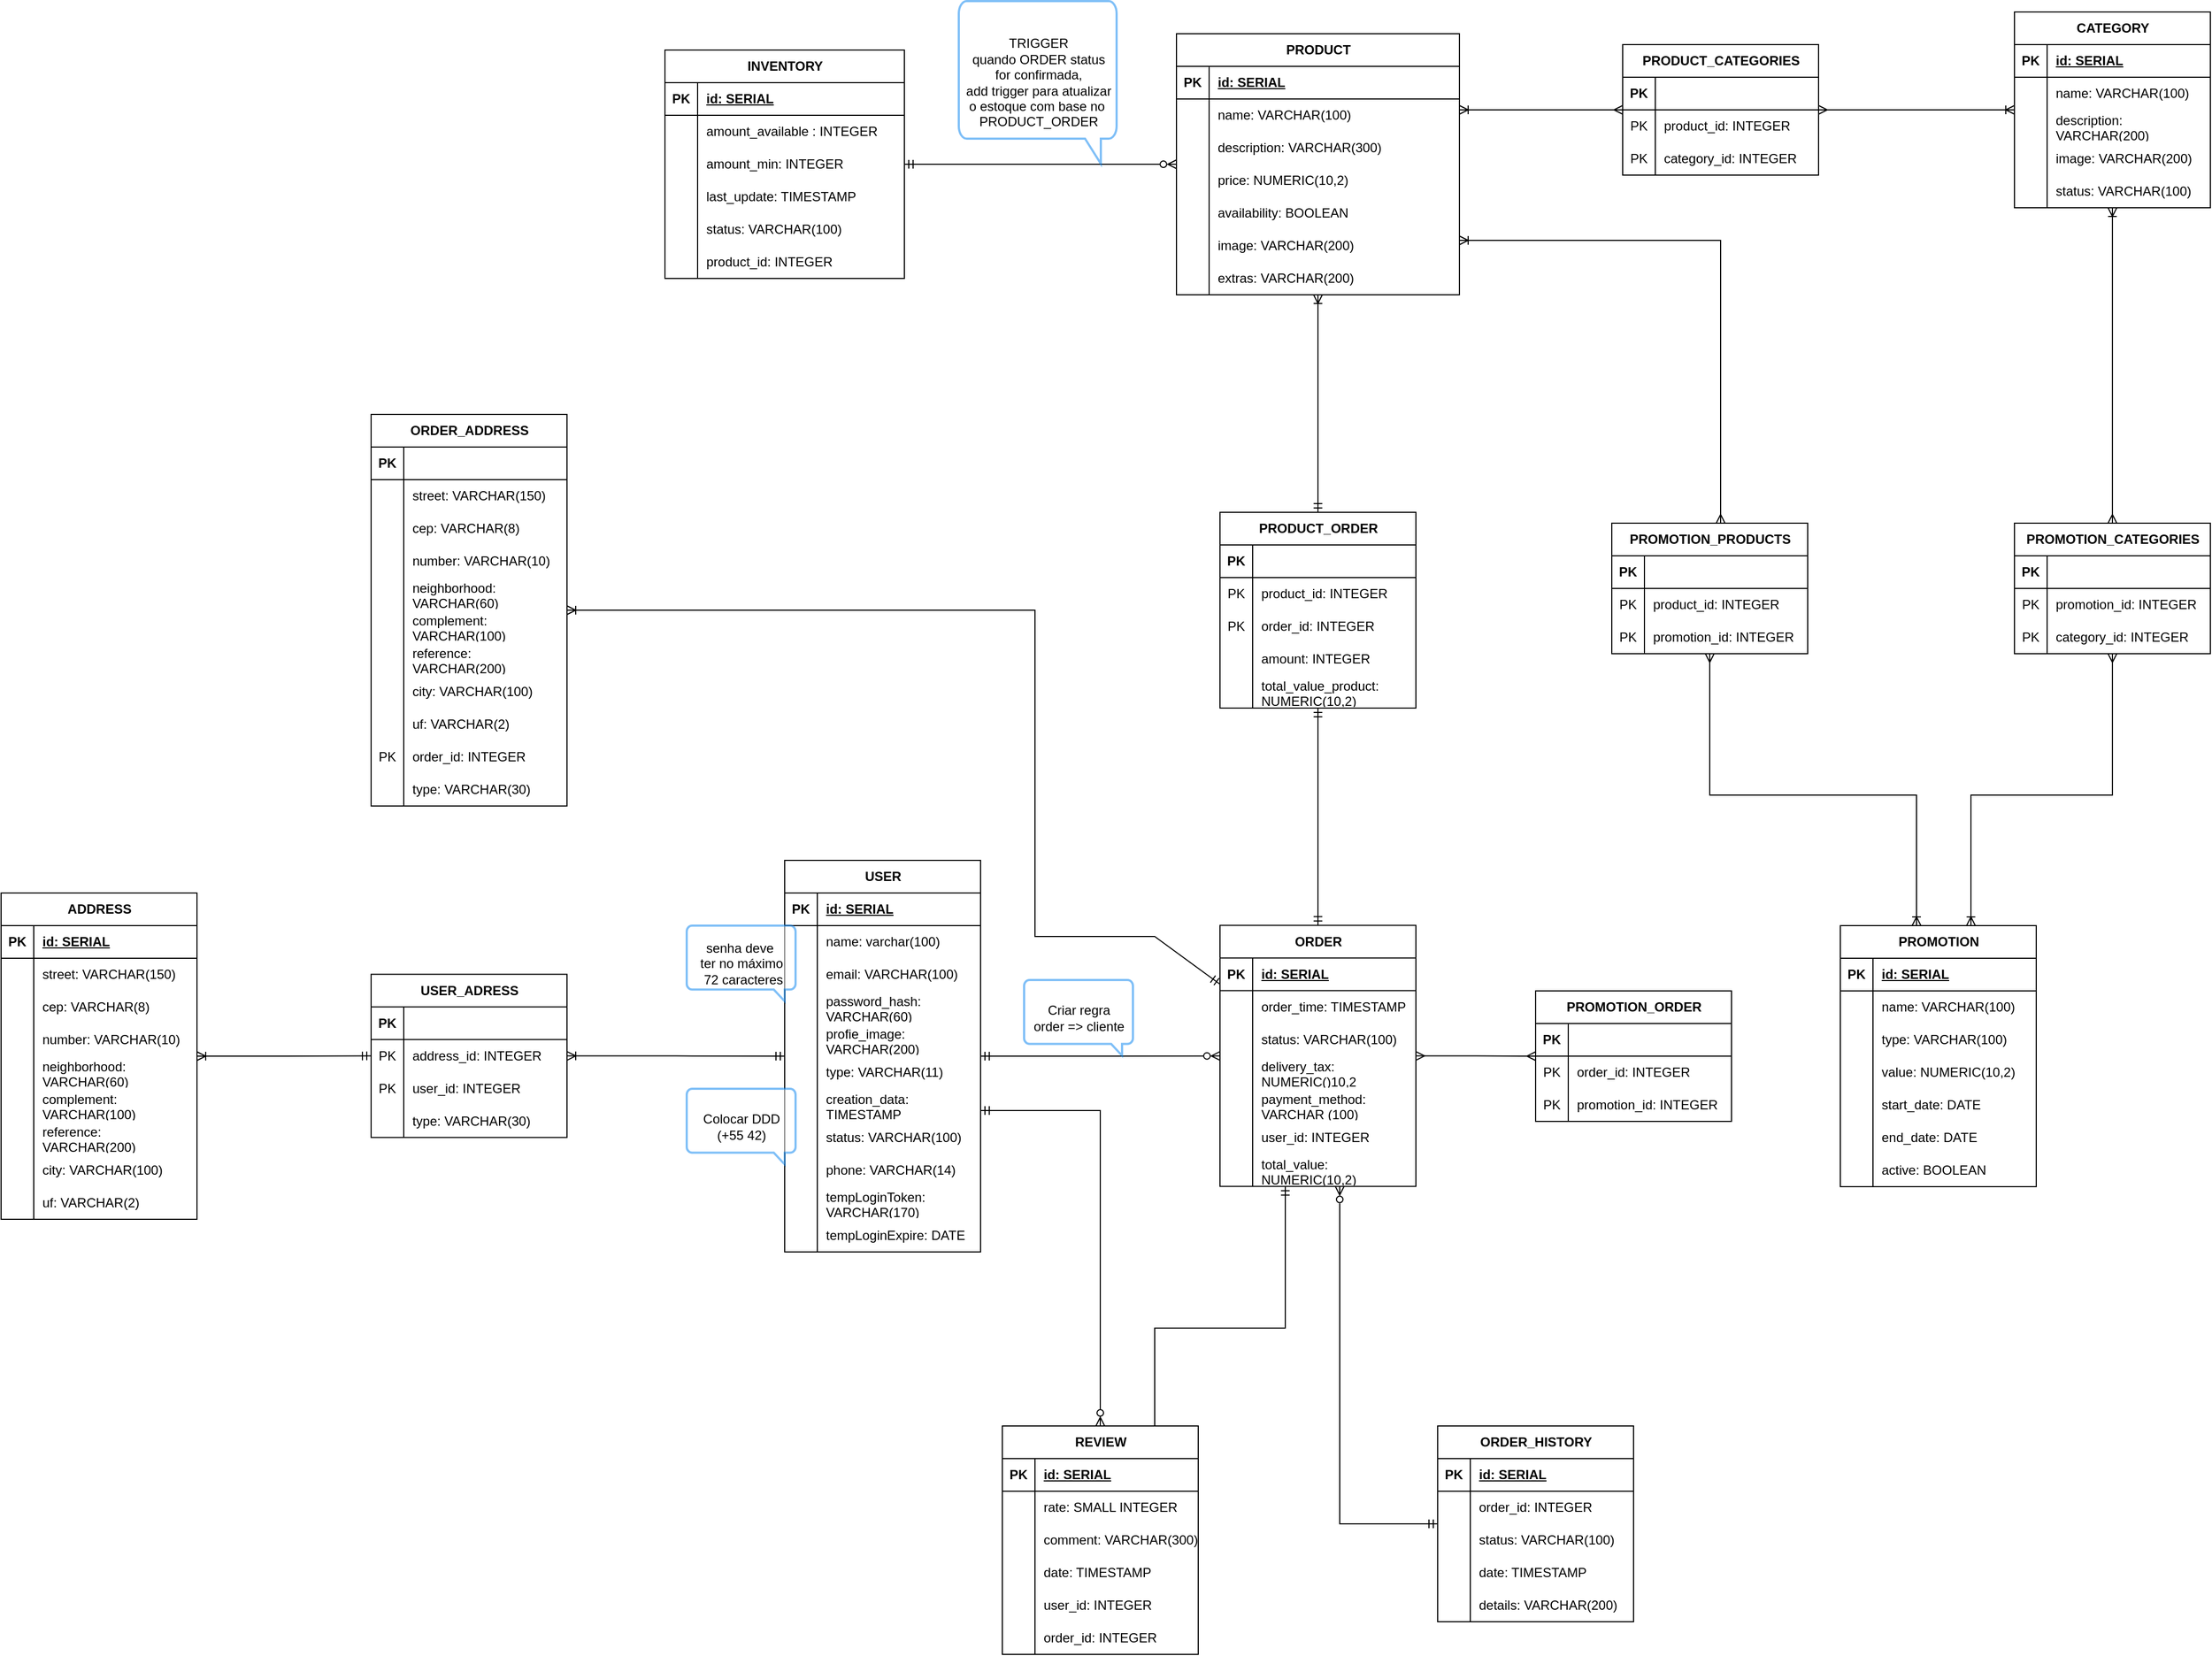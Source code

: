 <mxfile version="28.2.7">
  <diagram name="Page-1" id="fIk-0Wn7xFAlnR3erAyt">
    <mxGraphModel dx="2069" dy="728" grid="1" gridSize="10" guides="1" tooltips="1" connect="1" arrows="1" fold="1" page="1" pageScale="1" pageWidth="850" pageHeight="1100" math="0" shadow="0">
      <root>
        <mxCell id="0" />
        <mxCell id="1" parent="0" />
        <mxCell id="S-ZdiPx8-SFTxAHUSC7_-17" value="REVIEW" style="shape=table;startSize=30;container=1;collapsible=1;childLayout=tableLayout;fixedRows=1;rowLines=0;fontStyle=1;align=center;resizeLast=1;html=1;" parent="1" vertex="1">
          <mxGeometry x="780" y="1920" width="180" height="210" as="geometry" />
        </mxCell>
        <mxCell id="S-ZdiPx8-SFTxAHUSC7_-18" value="" style="shape=tableRow;horizontal=0;startSize=0;swimlaneHead=0;swimlaneBody=0;fillColor=none;collapsible=0;dropTarget=0;points=[[0,0.5],[1,0.5]];portConstraint=eastwest;top=0;left=0;right=0;bottom=1;" parent="S-ZdiPx8-SFTxAHUSC7_-17" vertex="1">
          <mxGeometry y="30" width="180" height="30" as="geometry" />
        </mxCell>
        <mxCell id="S-ZdiPx8-SFTxAHUSC7_-19" value="PK" style="shape=partialRectangle;connectable=0;fillColor=none;top=0;left=0;bottom=0;right=0;fontStyle=1;overflow=hidden;whiteSpace=wrap;html=1;" parent="S-ZdiPx8-SFTxAHUSC7_-18" vertex="1">
          <mxGeometry width="30" height="30" as="geometry">
            <mxRectangle width="30" height="30" as="alternateBounds" />
          </mxGeometry>
        </mxCell>
        <mxCell id="S-ZdiPx8-SFTxAHUSC7_-20" value="id: SERIAL" style="shape=partialRectangle;connectable=0;fillColor=none;top=0;left=0;bottom=0;right=0;align=left;spacingLeft=6;fontStyle=5;overflow=hidden;whiteSpace=wrap;html=1;" parent="S-ZdiPx8-SFTxAHUSC7_-18" vertex="1">
          <mxGeometry x="30" width="150" height="30" as="geometry">
            <mxRectangle width="150" height="30" as="alternateBounds" />
          </mxGeometry>
        </mxCell>
        <mxCell id="S-ZdiPx8-SFTxAHUSC7_-21" value="" style="shape=tableRow;horizontal=0;startSize=0;swimlaneHead=0;swimlaneBody=0;fillColor=none;collapsible=0;dropTarget=0;points=[[0,0.5],[1,0.5]];portConstraint=eastwest;top=0;left=0;right=0;bottom=0;" parent="S-ZdiPx8-SFTxAHUSC7_-17" vertex="1">
          <mxGeometry y="60" width="180" height="30" as="geometry" />
        </mxCell>
        <mxCell id="S-ZdiPx8-SFTxAHUSC7_-22" value="" style="shape=partialRectangle;connectable=0;fillColor=none;top=0;left=0;bottom=0;right=0;editable=1;overflow=hidden;whiteSpace=wrap;html=1;" parent="S-ZdiPx8-SFTxAHUSC7_-21" vertex="1">
          <mxGeometry width="30" height="30" as="geometry">
            <mxRectangle width="30" height="30" as="alternateBounds" />
          </mxGeometry>
        </mxCell>
        <mxCell id="S-ZdiPx8-SFTxAHUSC7_-23" value="rate: SMALL INTEGER" style="shape=partialRectangle;connectable=0;fillColor=none;top=0;left=0;bottom=0;right=0;align=left;spacingLeft=6;overflow=hidden;whiteSpace=wrap;html=1;" parent="S-ZdiPx8-SFTxAHUSC7_-21" vertex="1">
          <mxGeometry x="30" width="150" height="30" as="geometry">
            <mxRectangle width="150" height="30" as="alternateBounds" />
          </mxGeometry>
        </mxCell>
        <mxCell id="S-ZdiPx8-SFTxAHUSC7_-24" value="" style="shape=tableRow;horizontal=0;startSize=0;swimlaneHead=0;swimlaneBody=0;fillColor=none;collapsible=0;dropTarget=0;points=[[0,0.5],[1,0.5]];portConstraint=eastwest;top=0;left=0;right=0;bottom=0;" parent="S-ZdiPx8-SFTxAHUSC7_-17" vertex="1">
          <mxGeometry y="90" width="180" height="30" as="geometry" />
        </mxCell>
        <mxCell id="S-ZdiPx8-SFTxAHUSC7_-25" value="" style="shape=partialRectangle;connectable=0;fillColor=none;top=0;left=0;bottom=0;right=0;editable=1;overflow=hidden;whiteSpace=wrap;html=1;" parent="S-ZdiPx8-SFTxAHUSC7_-24" vertex="1">
          <mxGeometry width="30" height="30" as="geometry">
            <mxRectangle width="30" height="30" as="alternateBounds" />
          </mxGeometry>
        </mxCell>
        <mxCell id="S-ZdiPx8-SFTxAHUSC7_-26" value="comment: VARCHAR(300)" style="shape=partialRectangle;connectable=0;fillColor=none;top=0;left=0;bottom=0;right=0;align=left;spacingLeft=6;overflow=hidden;whiteSpace=wrap;html=1;" parent="S-ZdiPx8-SFTxAHUSC7_-24" vertex="1">
          <mxGeometry x="30" width="150" height="30" as="geometry">
            <mxRectangle width="150" height="30" as="alternateBounds" />
          </mxGeometry>
        </mxCell>
        <mxCell id="S-ZdiPx8-SFTxAHUSC7_-27" value="" style="shape=tableRow;horizontal=0;startSize=0;swimlaneHead=0;swimlaneBody=0;fillColor=none;collapsible=0;dropTarget=0;points=[[0,0.5],[1,0.5]];portConstraint=eastwest;top=0;left=0;right=0;bottom=0;" parent="S-ZdiPx8-SFTxAHUSC7_-17" vertex="1">
          <mxGeometry y="120" width="180" height="30" as="geometry" />
        </mxCell>
        <mxCell id="S-ZdiPx8-SFTxAHUSC7_-28" value="" style="shape=partialRectangle;connectable=0;fillColor=none;top=0;left=0;bottom=0;right=0;editable=1;overflow=hidden;whiteSpace=wrap;html=1;" parent="S-ZdiPx8-SFTxAHUSC7_-27" vertex="1">
          <mxGeometry width="30" height="30" as="geometry">
            <mxRectangle width="30" height="30" as="alternateBounds" />
          </mxGeometry>
        </mxCell>
        <mxCell id="S-ZdiPx8-SFTxAHUSC7_-29" value="date: TIMESTAMP" style="shape=partialRectangle;connectable=0;fillColor=none;top=0;left=0;bottom=0;right=0;align=left;spacingLeft=6;overflow=hidden;whiteSpace=wrap;html=1;" parent="S-ZdiPx8-SFTxAHUSC7_-27" vertex="1">
          <mxGeometry x="30" width="150" height="30" as="geometry">
            <mxRectangle width="150" height="30" as="alternateBounds" />
          </mxGeometry>
        </mxCell>
        <mxCell id="ENCic0RP--9EOykb7SkW-52" value="" style="shape=tableRow;horizontal=0;startSize=0;swimlaneHead=0;swimlaneBody=0;fillColor=none;collapsible=0;dropTarget=0;points=[[0,0.5],[1,0.5]];portConstraint=eastwest;top=0;left=0;right=0;bottom=0;" parent="S-ZdiPx8-SFTxAHUSC7_-17" vertex="1">
          <mxGeometry y="150" width="180" height="30" as="geometry" />
        </mxCell>
        <mxCell id="ENCic0RP--9EOykb7SkW-53" value="" style="shape=partialRectangle;connectable=0;fillColor=none;top=0;left=0;bottom=0;right=0;editable=1;overflow=hidden;whiteSpace=wrap;html=1;" parent="ENCic0RP--9EOykb7SkW-52" vertex="1">
          <mxGeometry width="30" height="30" as="geometry">
            <mxRectangle width="30" height="30" as="alternateBounds" />
          </mxGeometry>
        </mxCell>
        <mxCell id="ENCic0RP--9EOykb7SkW-54" value="user_id: INTEGER" style="shape=partialRectangle;connectable=0;fillColor=none;top=0;left=0;bottom=0;right=0;align=left;spacingLeft=6;overflow=hidden;whiteSpace=wrap;html=1;" parent="ENCic0RP--9EOykb7SkW-52" vertex="1">
          <mxGeometry x="30" width="150" height="30" as="geometry">
            <mxRectangle width="150" height="30" as="alternateBounds" />
          </mxGeometry>
        </mxCell>
        <mxCell id="S-ZdiPx8-SFTxAHUSC7_-30" value="" style="shape=tableRow;horizontal=0;startSize=0;swimlaneHead=0;swimlaneBody=0;fillColor=none;collapsible=0;dropTarget=0;points=[[0,0.5],[1,0.5]];portConstraint=eastwest;top=0;left=0;right=0;bottom=0;" parent="S-ZdiPx8-SFTxAHUSC7_-17" vertex="1">
          <mxGeometry y="180" width="180" height="30" as="geometry" />
        </mxCell>
        <mxCell id="S-ZdiPx8-SFTxAHUSC7_-31" value="" style="shape=partialRectangle;connectable=0;fillColor=none;top=0;left=0;bottom=0;right=0;editable=1;overflow=hidden;whiteSpace=wrap;html=1;" parent="S-ZdiPx8-SFTxAHUSC7_-30" vertex="1">
          <mxGeometry width="30" height="30" as="geometry">
            <mxRectangle width="30" height="30" as="alternateBounds" />
          </mxGeometry>
        </mxCell>
        <mxCell id="S-ZdiPx8-SFTxAHUSC7_-32" value="order_id: INTEGER" style="shape=partialRectangle;connectable=0;fillColor=none;top=0;left=0;bottom=0;right=0;align=left;spacingLeft=6;overflow=hidden;whiteSpace=wrap;html=1;" parent="S-ZdiPx8-SFTxAHUSC7_-30" vertex="1">
          <mxGeometry x="30" width="150" height="30" as="geometry">
            <mxRectangle width="150" height="30" as="alternateBounds" />
          </mxGeometry>
        </mxCell>
        <mxCell id="S-ZdiPx8-SFTxAHUSC7_-33" value="INVENTORY" style="shape=table;startSize=30;container=1;collapsible=1;childLayout=tableLayout;fixedRows=1;rowLines=0;fontStyle=1;align=center;resizeLast=1;html=1;" parent="1" vertex="1">
          <mxGeometry x="470" y="655" width="220" height="210" as="geometry" />
        </mxCell>
        <mxCell id="S-ZdiPx8-SFTxAHUSC7_-34" value="" style="shape=tableRow;horizontal=0;startSize=0;swimlaneHead=0;swimlaneBody=0;fillColor=none;collapsible=0;dropTarget=0;points=[[0,0.5],[1,0.5]];portConstraint=eastwest;top=0;left=0;right=0;bottom=1;" parent="S-ZdiPx8-SFTxAHUSC7_-33" vertex="1">
          <mxGeometry y="30" width="220" height="30" as="geometry" />
        </mxCell>
        <mxCell id="S-ZdiPx8-SFTxAHUSC7_-35" value="PK" style="shape=partialRectangle;connectable=0;fillColor=none;top=0;left=0;bottom=0;right=0;fontStyle=1;overflow=hidden;whiteSpace=wrap;html=1;" parent="S-ZdiPx8-SFTxAHUSC7_-34" vertex="1">
          <mxGeometry width="30" height="30" as="geometry">
            <mxRectangle width="30" height="30" as="alternateBounds" />
          </mxGeometry>
        </mxCell>
        <mxCell id="S-ZdiPx8-SFTxAHUSC7_-36" value="id: SERIAL" style="shape=partialRectangle;connectable=0;fillColor=none;top=0;left=0;bottom=0;right=0;align=left;spacingLeft=6;fontStyle=5;overflow=hidden;whiteSpace=wrap;html=1;" parent="S-ZdiPx8-SFTxAHUSC7_-34" vertex="1">
          <mxGeometry x="30" width="190" height="30" as="geometry">
            <mxRectangle width="190" height="30" as="alternateBounds" />
          </mxGeometry>
        </mxCell>
        <mxCell id="ENCic0RP--9EOykb7SkW-36" value="" style="shape=tableRow;horizontal=0;startSize=0;swimlaneHead=0;swimlaneBody=0;fillColor=none;collapsible=0;dropTarget=0;points=[[0,0.5],[1,0.5]];portConstraint=eastwest;top=0;left=0;right=0;bottom=0;" parent="S-ZdiPx8-SFTxAHUSC7_-33" vertex="1">
          <mxGeometry y="60" width="220" height="30" as="geometry" />
        </mxCell>
        <mxCell id="ENCic0RP--9EOykb7SkW-37" value="" style="shape=partialRectangle;connectable=0;fillColor=none;top=0;left=0;bottom=0;right=0;editable=1;overflow=hidden;whiteSpace=wrap;html=1;" parent="ENCic0RP--9EOykb7SkW-36" vertex="1">
          <mxGeometry width="30" height="30" as="geometry">
            <mxRectangle width="30" height="30" as="alternateBounds" />
          </mxGeometry>
        </mxCell>
        <mxCell id="ENCic0RP--9EOykb7SkW-38" value="amount_available : INTEGER&amp;nbsp;" style="shape=partialRectangle;connectable=0;fillColor=none;top=0;left=0;bottom=0;right=0;align=left;spacingLeft=6;overflow=hidden;whiteSpace=wrap;html=1;" parent="ENCic0RP--9EOykb7SkW-36" vertex="1">
          <mxGeometry x="30" width="190" height="30" as="geometry">
            <mxRectangle width="190" height="30" as="alternateBounds" />
          </mxGeometry>
        </mxCell>
        <mxCell id="S-ZdiPx8-SFTxAHUSC7_-46" value="" style="shape=tableRow;horizontal=0;startSize=0;swimlaneHead=0;swimlaneBody=0;fillColor=none;collapsible=0;dropTarget=0;points=[[0,0.5],[1,0.5]];portConstraint=eastwest;top=0;left=0;right=0;bottom=0;" parent="S-ZdiPx8-SFTxAHUSC7_-33" vertex="1">
          <mxGeometry y="90" width="220" height="30" as="geometry" />
        </mxCell>
        <mxCell id="S-ZdiPx8-SFTxAHUSC7_-47" value="" style="shape=partialRectangle;connectable=0;fillColor=none;top=0;left=0;bottom=0;right=0;editable=1;overflow=hidden;whiteSpace=wrap;html=1;" parent="S-ZdiPx8-SFTxAHUSC7_-46" vertex="1">
          <mxGeometry width="30" height="30" as="geometry">
            <mxRectangle width="30" height="30" as="alternateBounds" />
          </mxGeometry>
        </mxCell>
        <mxCell id="S-ZdiPx8-SFTxAHUSC7_-48" value="amount_min: INTEGER" style="shape=partialRectangle;connectable=0;fillColor=none;top=0;left=0;bottom=0;right=0;align=left;spacingLeft=6;overflow=hidden;whiteSpace=wrap;html=1;" parent="S-ZdiPx8-SFTxAHUSC7_-46" vertex="1">
          <mxGeometry x="30" width="190" height="30" as="geometry">
            <mxRectangle width="190" height="30" as="alternateBounds" />
          </mxGeometry>
        </mxCell>
        <mxCell id="ENCic0RP--9EOykb7SkW-61" value="" style="shape=tableRow;horizontal=0;startSize=0;swimlaneHead=0;swimlaneBody=0;fillColor=none;collapsible=0;dropTarget=0;points=[[0,0.5],[1,0.5]];portConstraint=eastwest;top=0;left=0;right=0;bottom=0;" parent="S-ZdiPx8-SFTxAHUSC7_-33" vertex="1">
          <mxGeometry y="120" width="220" height="30" as="geometry" />
        </mxCell>
        <mxCell id="ENCic0RP--9EOykb7SkW-62" value="" style="shape=partialRectangle;connectable=0;fillColor=none;top=0;left=0;bottom=0;right=0;editable=1;overflow=hidden;whiteSpace=wrap;html=1;" parent="ENCic0RP--9EOykb7SkW-61" vertex="1">
          <mxGeometry width="30" height="30" as="geometry">
            <mxRectangle width="30" height="30" as="alternateBounds" />
          </mxGeometry>
        </mxCell>
        <mxCell id="ENCic0RP--9EOykb7SkW-63" value="last_update: TIMESTAMP" style="shape=partialRectangle;connectable=0;fillColor=none;top=0;left=0;bottom=0;right=0;align=left;spacingLeft=6;overflow=hidden;whiteSpace=wrap;html=1;" parent="ENCic0RP--9EOykb7SkW-61" vertex="1">
          <mxGeometry x="30" width="190" height="30" as="geometry">
            <mxRectangle width="190" height="30" as="alternateBounds" />
          </mxGeometry>
        </mxCell>
        <mxCell id="ZrXplsjryG2LtgH6hcRi-39" value="" style="shape=tableRow;horizontal=0;startSize=0;swimlaneHead=0;swimlaneBody=0;fillColor=none;collapsible=0;dropTarget=0;points=[[0,0.5],[1,0.5]];portConstraint=eastwest;top=0;left=0;right=0;bottom=0;" parent="S-ZdiPx8-SFTxAHUSC7_-33" vertex="1">
          <mxGeometry y="150" width="220" height="30" as="geometry" />
        </mxCell>
        <mxCell id="ZrXplsjryG2LtgH6hcRi-40" value="" style="shape=partialRectangle;connectable=0;fillColor=none;top=0;left=0;bottom=0;right=0;editable=1;overflow=hidden;whiteSpace=wrap;html=1;" parent="ZrXplsjryG2LtgH6hcRi-39" vertex="1">
          <mxGeometry width="30" height="30" as="geometry">
            <mxRectangle width="30" height="30" as="alternateBounds" />
          </mxGeometry>
        </mxCell>
        <mxCell id="ZrXplsjryG2LtgH6hcRi-41" value="status: VARCHAR(100)" style="shape=partialRectangle;connectable=0;fillColor=none;top=0;left=0;bottom=0;right=0;align=left;spacingLeft=6;overflow=hidden;whiteSpace=wrap;html=1;" parent="ZrXplsjryG2LtgH6hcRi-39" vertex="1">
          <mxGeometry x="30" width="190" height="30" as="geometry">
            <mxRectangle width="190" height="30" as="alternateBounds" />
          </mxGeometry>
        </mxCell>
        <mxCell id="ZrXplsjryG2LtgH6hcRi-45" value="" style="shape=tableRow;horizontal=0;startSize=0;swimlaneHead=0;swimlaneBody=0;fillColor=none;collapsible=0;dropTarget=0;points=[[0,0.5],[1,0.5]];portConstraint=eastwest;top=0;left=0;right=0;bottom=0;" parent="S-ZdiPx8-SFTxAHUSC7_-33" vertex="1">
          <mxGeometry y="180" width="220" height="30" as="geometry" />
        </mxCell>
        <mxCell id="ZrXplsjryG2LtgH6hcRi-46" value="" style="shape=partialRectangle;connectable=0;fillColor=none;top=0;left=0;bottom=0;right=0;editable=1;overflow=hidden;whiteSpace=wrap;html=1;" parent="ZrXplsjryG2LtgH6hcRi-45" vertex="1">
          <mxGeometry width="30" height="30" as="geometry">
            <mxRectangle width="30" height="30" as="alternateBounds" />
          </mxGeometry>
        </mxCell>
        <mxCell id="ZrXplsjryG2LtgH6hcRi-47" value="product_id: INTEGER" style="shape=partialRectangle;connectable=0;fillColor=none;top=0;left=0;bottom=0;right=0;align=left;spacingLeft=6;overflow=hidden;whiteSpace=wrap;html=1;" parent="ZrXplsjryG2LtgH6hcRi-45" vertex="1">
          <mxGeometry x="30" width="190" height="30" as="geometry">
            <mxRectangle width="190" height="30" as="alternateBounds" />
          </mxGeometry>
        </mxCell>
        <mxCell id="ENCic0RP--9EOykb7SkW-1" value="ORDER" style="shape=table;startSize=30;container=1;collapsible=1;childLayout=tableLayout;fixedRows=1;rowLines=0;fontStyle=1;align=center;resizeLast=1;html=1;" parent="1" vertex="1">
          <mxGeometry x="980" y="1459.75" width="180" height="240" as="geometry" />
        </mxCell>
        <mxCell id="ENCic0RP--9EOykb7SkW-2" value="" style="shape=tableRow;horizontal=0;startSize=0;swimlaneHead=0;swimlaneBody=0;fillColor=none;collapsible=0;dropTarget=0;points=[[0,0.5],[1,0.5]];portConstraint=eastwest;top=0;left=0;right=0;bottom=1;" parent="ENCic0RP--9EOykb7SkW-1" vertex="1">
          <mxGeometry y="30" width="180" height="30" as="geometry" />
        </mxCell>
        <mxCell id="ENCic0RP--9EOykb7SkW-3" value="PK" style="shape=partialRectangle;connectable=0;fillColor=none;top=0;left=0;bottom=0;right=0;fontStyle=1;overflow=hidden;whiteSpace=wrap;html=1;" parent="ENCic0RP--9EOykb7SkW-2" vertex="1">
          <mxGeometry width="30" height="30" as="geometry">
            <mxRectangle width="30" height="30" as="alternateBounds" />
          </mxGeometry>
        </mxCell>
        <mxCell id="ENCic0RP--9EOykb7SkW-4" value="id: SERIAL" style="shape=partialRectangle;connectable=0;fillColor=none;top=0;left=0;bottom=0;right=0;align=left;spacingLeft=6;fontStyle=5;overflow=hidden;whiteSpace=wrap;html=1;" parent="ENCic0RP--9EOykb7SkW-2" vertex="1">
          <mxGeometry x="30" width="150" height="30" as="geometry">
            <mxRectangle width="150" height="30" as="alternateBounds" />
          </mxGeometry>
        </mxCell>
        <mxCell id="ENCic0RP--9EOykb7SkW-8" value="" style="shape=tableRow;horizontal=0;startSize=0;swimlaneHead=0;swimlaneBody=0;fillColor=none;collapsible=0;dropTarget=0;points=[[0,0.5],[1,0.5]];portConstraint=eastwest;top=0;left=0;right=0;bottom=0;" parent="ENCic0RP--9EOykb7SkW-1" vertex="1">
          <mxGeometry y="60" width="180" height="30" as="geometry" />
        </mxCell>
        <mxCell id="ENCic0RP--9EOykb7SkW-9" value="" style="shape=partialRectangle;connectable=0;fillColor=none;top=0;left=0;bottom=0;right=0;editable=1;overflow=hidden;whiteSpace=wrap;html=1;" parent="ENCic0RP--9EOykb7SkW-8" vertex="1">
          <mxGeometry width="30" height="30" as="geometry">
            <mxRectangle width="30" height="30" as="alternateBounds" />
          </mxGeometry>
        </mxCell>
        <mxCell id="ENCic0RP--9EOykb7SkW-10" value="order_time: TIMESTAMP" style="shape=partialRectangle;connectable=0;fillColor=none;top=0;left=0;bottom=0;right=0;align=left;spacingLeft=6;overflow=hidden;whiteSpace=wrap;html=1;" parent="ENCic0RP--9EOykb7SkW-8" vertex="1">
          <mxGeometry x="30" width="150" height="30" as="geometry">
            <mxRectangle width="150" height="30" as="alternateBounds" />
          </mxGeometry>
        </mxCell>
        <mxCell id="ENCic0RP--9EOykb7SkW-11" value="" style="shape=tableRow;horizontal=0;startSize=0;swimlaneHead=0;swimlaneBody=0;fillColor=none;collapsible=0;dropTarget=0;points=[[0,0.5],[1,0.5]];portConstraint=eastwest;top=0;left=0;right=0;bottom=0;" parent="ENCic0RP--9EOykb7SkW-1" vertex="1">
          <mxGeometry y="90" width="180" height="30" as="geometry" />
        </mxCell>
        <mxCell id="ENCic0RP--9EOykb7SkW-12" value="" style="shape=partialRectangle;connectable=0;fillColor=none;top=0;left=0;bottom=0;right=0;editable=1;overflow=hidden;whiteSpace=wrap;html=1;" parent="ENCic0RP--9EOykb7SkW-11" vertex="1">
          <mxGeometry width="30" height="30" as="geometry">
            <mxRectangle width="30" height="30" as="alternateBounds" />
          </mxGeometry>
        </mxCell>
        <mxCell id="ENCic0RP--9EOykb7SkW-13" value="status: VARCHAR(100)" style="shape=partialRectangle;connectable=0;fillColor=none;top=0;left=0;bottom=0;right=0;align=left;spacingLeft=6;overflow=hidden;whiteSpace=wrap;html=1;" parent="ENCic0RP--9EOykb7SkW-11" vertex="1">
          <mxGeometry x="30" width="150" height="30" as="geometry">
            <mxRectangle width="150" height="30" as="alternateBounds" />
          </mxGeometry>
        </mxCell>
        <mxCell id="ENCic0RP--9EOykb7SkW-126" value="" style="shape=tableRow;horizontal=0;startSize=0;swimlaneHead=0;swimlaneBody=0;fillColor=none;collapsible=0;dropTarget=0;points=[[0,0.5],[1,0.5]];portConstraint=eastwest;top=0;left=0;right=0;bottom=0;" parent="ENCic0RP--9EOykb7SkW-1" vertex="1">
          <mxGeometry y="120" width="180" height="30" as="geometry" />
        </mxCell>
        <mxCell id="ENCic0RP--9EOykb7SkW-127" value="" style="shape=partialRectangle;connectable=0;fillColor=none;top=0;left=0;bottom=0;right=0;editable=1;overflow=hidden;whiteSpace=wrap;html=1;" parent="ENCic0RP--9EOykb7SkW-126" vertex="1">
          <mxGeometry width="30" height="30" as="geometry">
            <mxRectangle width="30" height="30" as="alternateBounds" />
          </mxGeometry>
        </mxCell>
        <mxCell id="ENCic0RP--9EOykb7SkW-128" value="delivery_tax: NUMERIC()10,2" style="shape=partialRectangle;connectable=0;fillColor=none;top=0;left=0;bottom=0;right=0;align=left;spacingLeft=6;overflow=hidden;whiteSpace=wrap;html=1;" parent="ENCic0RP--9EOykb7SkW-126" vertex="1">
          <mxGeometry x="30" width="150" height="30" as="geometry">
            <mxRectangle width="150" height="30" as="alternateBounds" />
          </mxGeometry>
        </mxCell>
        <mxCell id="ENCic0RP--9EOykb7SkW-132" value="" style="shape=tableRow;horizontal=0;startSize=0;swimlaneHead=0;swimlaneBody=0;fillColor=none;collapsible=0;dropTarget=0;points=[[0,0.5],[1,0.5]];portConstraint=eastwest;top=0;left=0;right=0;bottom=0;" parent="ENCic0RP--9EOykb7SkW-1" vertex="1">
          <mxGeometry y="150" width="180" height="30" as="geometry" />
        </mxCell>
        <mxCell id="ENCic0RP--9EOykb7SkW-133" value="" style="shape=partialRectangle;connectable=0;fillColor=none;top=0;left=0;bottom=0;right=0;editable=1;overflow=hidden;whiteSpace=wrap;html=1;" parent="ENCic0RP--9EOykb7SkW-132" vertex="1">
          <mxGeometry width="30" height="30" as="geometry">
            <mxRectangle width="30" height="30" as="alternateBounds" />
          </mxGeometry>
        </mxCell>
        <mxCell id="ENCic0RP--9EOykb7SkW-134" value="payment_method: VARCHAR (100)" style="shape=partialRectangle;connectable=0;fillColor=none;top=0;left=0;bottom=0;right=0;align=left;spacingLeft=6;overflow=hidden;whiteSpace=wrap;html=1;" parent="ENCic0RP--9EOykb7SkW-132" vertex="1">
          <mxGeometry x="30" width="150" height="30" as="geometry">
            <mxRectangle width="150" height="30" as="alternateBounds" />
          </mxGeometry>
        </mxCell>
        <mxCell id="ENCic0RP--9EOykb7SkW-5" value="" style="shape=tableRow;horizontal=0;startSize=0;swimlaneHead=0;swimlaneBody=0;fillColor=none;collapsible=0;dropTarget=0;points=[[0,0.5],[1,0.5]];portConstraint=eastwest;top=0;left=0;right=0;bottom=0;" parent="ENCic0RP--9EOykb7SkW-1" vertex="1">
          <mxGeometry y="180" width="180" height="30" as="geometry" />
        </mxCell>
        <mxCell id="ENCic0RP--9EOykb7SkW-6" value="" style="shape=partialRectangle;connectable=0;fillColor=none;top=0;left=0;bottom=0;right=0;editable=1;overflow=hidden;whiteSpace=wrap;html=1;" parent="ENCic0RP--9EOykb7SkW-5" vertex="1">
          <mxGeometry width="30" height="30" as="geometry">
            <mxRectangle width="30" height="30" as="alternateBounds" />
          </mxGeometry>
        </mxCell>
        <mxCell id="ENCic0RP--9EOykb7SkW-7" value="user_id: INTEGER" style="shape=partialRectangle;connectable=0;fillColor=none;top=0;left=0;bottom=0;right=0;align=left;spacingLeft=6;overflow=hidden;whiteSpace=wrap;html=1;" parent="ENCic0RP--9EOykb7SkW-5" vertex="1">
          <mxGeometry x="30" width="150" height="30" as="geometry">
            <mxRectangle width="150" height="30" as="alternateBounds" />
          </mxGeometry>
        </mxCell>
        <mxCell id="KIBxM_mDilziIe_8it7g-24" value="" style="shape=tableRow;horizontal=0;startSize=0;swimlaneHead=0;swimlaneBody=0;fillColor=none;collapsible=0;dropTarget=0;points=[[0,0.5],[1,0.5]];portConstraint=eastwest;top=0;left=0;right=0;bottom=0;" parent="ENCic0RP--9EOykb7SkW-1" vertex="1">
          <mxGeometry y="210" width="180" height="30" as="geometry" />
        </mxCell>
        <mxCell id="KIBxM_mDilziIe_8it7g-25" value="" style="shape=partialRectangle;connectable=0;fillColor=none;top=0;left=0;bottom=0;right=0;editable=1;overflow=hidden;whiteSpace=wrap;html=1;" parent="KIBxM_mDilziIe_8it7g-24" vertex="1">
          <mxGeometry width="30" height="30" as="geometry">
            <mxRectangle width="30" height="30" as="alternateBounds" />
          </mxGeometry>
        </mxCell>
        <mxCell id="KIBxM_mDilziIe_8it7g-26" value="total_value: NUMERIC(10,2)" style="shape=partialRectangle;connectable=0;fillColor=none;top=0;left=0;bottom=0;right=0;align=left;spacingLeft=6;overflow=hidden;whiteSpace=wrap;html=1;" parent="KIBxM_mDilziIe_8it7g-24" vertex="1">
          <mxGeometry x="30" width="150" height="30" as="geometry">
            <mxRectangle width="150" height="30" as="alternateBounds" />
          </mxGeometry>
        </mxCell>
        <mxCell id="ENCic0RP--9EOykb7SkW-17" value="PROMOTION" style="shape=table;startSize=30;container=1;collapsible=1;childLayout=tableLayout;fixedRows=1;rowLines=0;fontStyle=1;align=center;resizeLast=1;html=1;" parent="1" vertex="1">
          <mxGeometry x="1550" y="1460" width="180" height="240" as="geometry" />
        </mxCell>
        <mxCell id="ENCic0RP--9EOykb7SkW-18" value="" style="shape=tableRow;horizontal=0;startSize=0;swimlaneHead=0;swimlaneBody=0;fillColor=none;collapsible=0;dropTarget=0;points=[[0,0.5],[1,0.5]];portConstraint=eastwest;top=0;left=0;right=0;bottom=1;" parent="ENCic0RP--9EOykb7SkW-17" vertex="1">
          <mxGeometry y="30" width="180" height="30" as="geometry" />
        </mxCell>
        <mxCell id="ENCic0RP--9EOykb7SkW-19" value="PK" style="shape=partialRectangle;connectable=0;fillColor=none;top=0;left=0;bottom=0;right=0;fontStyle=1;overflow=hidden;whiteSpace=wrap;html=1;" parent="ENCic0RP--9EOykb7SkW-18" vertex="1">
          <mxGeometry width="30" height="30" as="geometry">
            <mxRectangle width="30" height="30" as="alternateBounds" />
          </mxGeometry>
        </mxCell>
        <mxCell id="ENCic0RP--9EOykb7SkW-20" value="id: SERIAL" style="shape=partialRectangle;connectable=0;fillColor=none;top=0;left=0;bottom=0;right=0;align=left;spacingLeft=6;fontStyle=5;overflow=hidden;whiteSpace=wrap;html=1;" parent="ENCic0RP--9EOykb7SkW-18" vertex="1">
          <mxGeometry x="30" width="150" height="30" as="geometry">
            <mxRectangle width="150" height="30" as="alternateBounds" />
          </mxGeometry>
        </mxCell>
        <mxCell id="ENCic0RP--9EOykb7SkW-21" value="" style="shape=tableRow;horizontal=0;startSize=0;swimlaneHead=0;swimlaneBody=0;fillColor=none;collapsible=0;dropTarget=0;points=[[0,0.5],[1,0.5]];portConstraint=eastwest;top=0;left=0;right=0;bottom=0;" parent="ENCic0RP--9EOykb7SkW-17" vertex="1">
          <mxGeometry y="60" width="180" height="30" as="geometry" />
        </mxCell>
        <mxCell id="ENCic0RP--9EOykb7SkW-22" value="" style="shape=partialRectangle;connectable=0;fillColor=none;top=0;left=0;bottom=0;right=0;editable=1;overflow=hidden;whiteSpace=wrap;html=1;" parent="ENCic0RP--9EOykb7SkW-21" vertex="1">
          <mxGeometry width="30" height="30" as="geometry">
            <mxRectangle width="30" height="30" as="alternateBounds" />
          </mxGeometry>
        </mxCell>
        <mxCell id="ENCic0RP--9EOykb7SkW-23" value="name: VARCHAR(100)" style="shape=partialRectangle;connectable=0;fillColor=none;top=0;left=0;bottom=0;right=0;align=left;spacingLeft=6;overflow=hidden;whiteSpace=wrap;html=1;" parent="ENCic0RP--9EOykb7SkW-21" vertex="1">
          <mxGeometry x="30" width="150" height="30" as="geometry">
            <mxRectangle width="150" height="30" as="alternateBounds" />
          </mxGeometry>
        </mxCell>
        <mxCell id="ENCic0RP--9EOykb7SkW-27" value="" style="shape=tableRow;horizontal=0;startSize=0;swimlaneHead=0;swimlaneBody=0;fillColor=none;collapsible=0;dropTarget=0;points=[[0,0.5],[1,0.5]];portConstraint=eastwest;top=0;left=0;right=0;bottom=0;" parent="ENCic0RP--9EOykb7SkW-17" vertex="1">
          <mxGeometry y="90" width="180" height="30" as="geometry" />
        </mxCell>
        <mxCell id="ENCic0RP--9EOykb7SkW-28" value="" style="shape=partialRectangle;connectable=0;fillColor=none;top=0;left=0;bottom=0;right=0;editable=1;overflow=hidden;whiteSpace=wrap;html=1;" parent="ENCic0RP--9EOykb7SkW-27" vertex="1">
          <mxGeometry width="30" height="30" as="geometry">
            <mxRectangle width="30" height="30" as="alternateBounds" />
          </mxGeometry>
        </mxCell>
        <mxCell id="ENCic0RP--9EOykb7SkW-29" value="type: VARCHAR(100)" style="shape=partialRectangle;connectable=0;fillColor=none;top=0;left=0;bottom=0;right=0;align=left;spacingLeft=6;overflow=hidden;whiteSpace=wrap;html=1;" parent="ENCic0RP--9EOykb7SkW-27" vertex="1">
          <mxGeometry x="30" width="150" height="30" as="geometry">
            <mxRectangle width="150" height="30" as="alternateBounds" />
          </mxGeometry>
        </mxCell>
        <mxCell id="ZrXplsjryG2LtgH6hcRi-55" value="" style="shape=tableRow;horizontal=0;startSize=0;swimlaneHead=0;swimlaneBody=0;fillColor=none;collapsible=0;dropTarget=0;points=[[0,0.5],[1,0.5]];portConstraint=eastwest;top=0;left=0;right=0;bottom=0;" parent="ENCic0RP--9EOykb7SkW-17" vertex="1">
          <mxGeometry y="120" width="180" height="30" as="geometry" />
        </mxCell>
        <mxCell id="ZrXplsjryG2LtgH6hcRi-56" value="" style="shape=partialRectangle;connectable=0;fillColor=none;top=0;left=0;bottom=0;right=0;editable=1;overflow=hidden;whiteSpace=wrap;html=1;" parent="ZrXplsjryG2LtgH6hcRi-55" vertex="1">
          <mxGeometry width="30" height="30" as="geometry">
            <mxRectangle width="30" height="30" as="alternateBounds" />
          </mxGeometry>
        </mxCell>
        <mxCell id="ZrXplsjryG2LtgH6hcRi-57" value="value: NUMERIC(10,2)" style="shape=partialRectangle;connectable=0;fillColor=none;top=0;left=0;bottom=0;right=0;align=left;spacingLeft=6;overflow=hidden;whiteSpace=wrap;html=1;" parent="ZrXplsjryG2LtgH6hcRi-55" vertex="1">
          <mxGeometry x="30" width="150" height="30" as="geometry">
            <mxRectangle width="150" height="30" as="alternateBounds" />
          </mxGeometry>
        </mxCell>
        <mxCell id="ZrXplsjryG2LtgH6hcRi-61" value="" style="shape=tableRow;horizontal=0;startSize=0;swimlaneHead=0;swimlaneBody=0;fillColor=none;collapsible=0;dropTarget=0;points=[[0,0.5],[1,0.5]];portConstraint=eastwest;top=0;left=0;right=0;bottom=0;" parent="ENCic0RP--9EOykb7SkW-17" vertex="1">
          <mxGeometry y="150" width="180" height="30" as="geometry" />
        </mxCell>
        <mxCell id="ZrXplsjryG2LtgH6hcRi-62" value="" style="shape=partialRectangle;connectable=0;fillColor=none;top=0;left=0;bottom=0;right=0;editable=1;overflow=hidden;whiteSpace=wrap;html=1;" parent="ZrXplsjryG2LtgH6hcRi-61" vertex="1">
          <mxGeometry width="30" height="30" as="geometry">
            <mxRectangle width="30" height="30" as="alternateBounds" />
          </mxGeometry>
        </mxCell>
        <mxCell id="ZrXplsjryG2LtgH6hcRi-63" value="start_date: DATE" style="shape=partialRectangle;connectable=0;fillColor=none;top=0;left=0;bottom=0;right=0;align=left;spacingLeft=6;overflow=hidden;whiteSpace=wrap;html=1;" parent="ZrXplsjryG2LtgH6hcRi-61" vertex="1">
          <mxGeometry x="30" width="150" height="30" as="geometry">
            <mxRectangle width="150" height="30" as="alternateBounds" />
          </mxGeometry>
        </mxCell>
        <mxCell id="ZrXplsjryG2LtgH6hcRi-64" value="" style="shape=tableRow;horizontal=0;startSize=0;swimlaneHead=0;swimlaneBody=0;fillColor=none;collapsible=0;dropTarget=0;points=[[0,0.5],[1,0.5]];portConstraint=eastwest;top=0;left=0;right=0;bottom=0;" parent="ENCic0RP--9EOykb7SkW-17" vertex="1">
          <mxGeometry y="180" width="180" height="30" as="geometry" />
        </mxCell>
        <mxCell id="ZrXplsjryG2LtgH6hcRi-65" value="" style="shape=partialRectangle;connectable=0;fillColor=none;top=0;left=0;bottom=0;right=0;editable=1;overflow=hidden;whiteSpace=wrap;html=1;" parent="ZrXplsjryG2LtgH6hcRi-64" vertex="1">
          <mxGeometry width="30" height="30" as="geometry">
            <mxRectangle width="30" height="30" as="alternateBounds" />
          </mxGeometry>
        </mxCell>
        <mxCell id="ZrXplsjryG2LtgH6hcRi-66" value="end_date: DATE" style="shape=partialRectangle;connectable=0;fillColor=none;top=0;left=0;bottom=0;right=0;align=left;spacingLeft=6;overflow=hidden;whiteSpace=wrap;html=1;" parent="ZrXplsjryG2LtgH6hcRi-64" vertex="1">
          <mxGeometry x="30" width="150" height="30" as="geometry">
            <mxRectangle width="150" height="30" as="alternateBounds" />
          </mxGeometry>
        </mxCell>
        <mxCell id="ZrXplsjryG2LtgH6hcRi-67" value="" style="shape=tableRow;horizontal=0;startSize=0;swimlaneHead=0;swimlaneBody=0;fillColor=none;collapsible=0;dropTarget=0;points=[[0,0.5],[1,0.5]];portConstraint=eastwest;top=0;left=0;right=0;bottom=0;" parent="ENCic0RP--9EOykb7SkW-17" vertex="1">
          <mxGeometry y="210" width="180" height="30" as="geometry" />
        </mxCell>
        <mxCell id="ZrXplsjryG2LtgH6hcRi-68" value="" style="shape=partialRectangle;connectable=0;fillColor=none;top=0;left=0;bottom=0;right=0;editable=1;overflow=hidden;whiteSpace=wrap;html=1;" parent="ZrXplsjryG2LtgH6hcRi-67" vertex="1">
          <mxGeometry width="30" height="30" as="geometry">
            <mxRectangle width="30" height="30" as="alternateBounds" />
          </mxGeometry>
        </mxCell>
        <mxCell id="ZrXplsjryG2LtgH6hcRi-69" value="active: BOOLEAN" style="shape=partialRectangle;connectable=0;fillColor=none;top=0;left=0;bottom=0;right=0;align=left;spacingLeft=6;overflow=hidden;whiteSpace=wrap;html=1;" parent="ZrXplsjryG2LtgH6hcRi-67" vertex="1">
          <mxGeometry x="30" width="150" height="30" as="geometry">
            <mxRectangle width="150" height="30" as="alternateBounds" />
          </mxGeometry>
        </mxCell>
        <mxCell id="ENCic0RP--9EOykb7SkW-70" value="CATEGORY" style="shape=table;startSize=30;container=1;collapsible=1;childLayout=tableLayout;fixedRows=1;rowLines=0;fontStyle=1;align=center;resizeLast=1;html=1;" parent="1" vertex="1">
          <mxGeometry x="1710" y="620" width="180" height="180" as="geometry" />
        </mxCell>
        <mxCell id="ENCic0RP--9EOykb7SkW-71" value="" style="shape=tableRow;horizontal=0;startSize=0;swimlaneHead=0;swimlaneBody=0;fillColor=none;collapsible=0;dropTarget=0;points=[[0,0.5],[1,0.5]];portConstraint=eastwest;top=0;left=0;right=0;bottom=1;" parent="ENCic0RP--9EOykb7SkW-70" vertex="1">
          <mxGeometry y="30" width="180" height="30" as="geometry" />
        </mxCell>
        <mxCell id="ENCic0RP--9EOykb7SkW-72" value="PK" style="shape=partialRectangle;connectable=0;fillColor=none;top=0;left=0;bottom=0;right=0;fontStyle=1;overflow=hidden;whiteSpace=wrap;html=1;" parent="ENCic0RP--9EOykb7SkW-71" vertex="1">
          <mxGeometry width="30" height="30" as="geometry">
            <mxRectangle width="30" height="30" as="alternateBounds" />
          </mxGeometry>
        </mxCell>
        <mxCell id="ENCic0RP--9EOykb7SkW-73" value="id: SERIAL" style="shape=partialRectangle;connectable=0;fillColor=none;top=0;left=0;bottom=0;right=0;align=left;spacingLeft=6;fontStyle=5;overflow=hidden;whiteSpace=wrap;html=1;" parent="ENCic0RP--9EOykb7SkW-71" vertex="1">
          <mxGeometry x="30" width="150" height="30" as="geometry">
            <mxRectangle width="150" height="30" as="alternateBounds" />
          </mxGeometry>
        </mxCell>
        <mxCell id="ENCic0RP--9EOykb7SkW-74" value="" style="shape=tableRow;horizontal=0;startSize=0;swimlaneHead=0;swimlaneBody=0;fillColor=none;collapsible=0;dropTarget=0;points=[[0,0.5],[1,0.5]];portConstraint=eastwest;top=0;left=0;right=0;bottom=0;" parent="ENCic0RP--9EOykb7SkW-70" vertex="1">
          <mxGeometry y="60" width="180" height="30" as="geometry" />
        </mxCell>
        <mxCell id="ENCic0RP--9EOykb7SkW-75" value="" style="shape=partialRectangle;connectable=0;fillColor=none;top=0;left=0;bottom=0;right=0;editable=1;overflow=hidden;whiteSpace=wrap;html=1;" parent="ENCic0RP--9EOykb7SkW-74" vertex="1">
          <mxGeometry width="30" height="30" as="geometry">
            <mxRectangle width="30" height="30" as="alternateBounds" />
          </mxGeometry>
        </mxCell>
        <mxCell id="ENCic0RP--9EOykb7SkW-76" value="name: VARCHAR(100)" style="shape=partialRectangle;connectable=0;fillColor=none;top=0;left=0;bottom=0;right=0;align=left;spacingLeft=6;overflow=hidden;whiteSpace=wrap;html=1;" parent="ENCic0RP--9EOykb7SkW-74" vertex="1">
          <mxGeometry x="30" width="150" height="30" as="geometry">
            <mxRectangle width="150" height="30" as="alternateBounds" />
          </mxGeometry>
        </mxCell>
        <mxCell id="ENCic0RP--9EOykb7SkW-80" value="" style="shape=tableRow;horizontal=0;startSize=0;swimlaneHead=0;swimlaneBody=0;fillColor=none;collapsible=0;dropTarget=0;points=[[0,0.5],[1,0.5]];portConstraint=eastwest;top=0;left=0;right=0;bottom=0;" parent="ENCic0RP--9EOykb7SkW-70" vertex="1">
          <mxGeometry y="90" width="180" height="30" as="geometry" />
        </mxCell>
        <mxCell id="ENCic0RP--9EOykb7SkW-81" value="" style="shape=partialRectangle;connectable=0;fillColor=none;top=0;left=0;bottom=0;right=0;editable=1;overflow=hidden;whiteSpace=wrap;html=1;" parent="ENCic0RP--9EOykb7SkW-80" vertex="1">
          <mxGeometry width="30" height="30" as="geometry">
            <mxRectangle width="30" height="30" as="alternateBounds" />
          </mxGeometry>
        </mxCell>
        <mxCell id="ENCic0RP--9EOykb7SkW-82" value="description: VARCHAR(200)" style="shape=partialRectangle;connectable=0;fillColor=none;top=0;left=0;bottom=0;right=0;align=left;spacingLeft=6;overflow=hidden;whiteSpace=wrap;html=1;" parent="ENCic0RP--9EOykb7SkW-80" vertex="1">
          <mxGeometry x="30" width="150" height="30" as="geometry">
            <mxRectangle width="150" height="30" as="alternateBounds" />
          </mxGeometry>
        </mxCell>
        <mxCell id="vstgpaF-BPaR9Z2CJcbX-18" value="" style="shape=tableRow;horizontal=0;startSize=0;swimlaneHead=0;swimlaneBody=0;fillColor=none;collapsible=0;dropTarget=0;points=[[0,0.5],[1,0.5]];portConstraint=eastwest;top=0;left=0;right=0;bottom=0;" vertex="1" parent="ENCic0RP--9EOykb7SkW-70">
          <mxGeometry y="120" width="180" height="30" as="geometry" />
        </mxCell>
        <mxCell id="vstgpaF-BPaR9Z2CJcbX-19" value="" style="shape=partialRectangle;connectable=0;fillColor=none;top=0;left=0;bottom=0;right=0;editable=1;overflow=hidden;whiteSpace=wrap;html=1;" vertex="1" parent="vstgpaF-BPaR9Z2CJcbX-18">
          <mxGeometry width="30" height="30" as="geometry">
            <mxRectangle width="30" height="30" as="alternateBounds" />
          </mxGeometry>
        </mxCell>
        <mxCell id="vstgpaF-BPaR9Z2CJcbX-20" value="image: VARCHAR(200)" style="shape=partialRectangle;connectable=0;fillColor=none;top=0;left=0;bottom=0;right=0;align=left;spacingLeft=6;overflow=hidden;whiteSpace=wrap;html=1;" vertex="1" parent="vstgpaF-BPaR9Z2CJcbX-18">
          <mxGeometry x="30" width="150" height="30" as="geometry">
            <mxRectangle width="150" height="30" as="alternateBounds" />
          </mxGeometry>
        </mxCell>
        <mxCell id="vstgpaF-BPaR9Z2CJcbX-21" value="" style="shape=tableRow;horizontal=0;startSize=0;swimlaneHead=0;swimlaneBody=0;fillColor=none;collapsible=0;dropTarget=0;points=[[0,0.5],[1,0.5]];portConstraint=eastwest;top=0;left=0;right=0;bottom=0;" vertex="1" parent="ENCic0RP--9EOykb7SkW-70">
          <mxGeometry y="150" width="180" height="30" as="geometry" />
        </mxCell>
        <mxCell id="vstgpaF-BPaR9Z2CJcbX-22" value="" style="shape=partialRectangle;connectable=0;fillColor=none;top=0;left=0;bottom=0;right=0;editable=1;overflow=hidden;whiteSpace=wrap;html=1;" vertex="1" parent="vstgpaF-BPaR9Z2CJcbX-21">
          <mxGeometry width="30" height="30" as="geometry">
            <mxRectangle width="30" height="30" as="alternateBounds" />
          </mxGeometry>
        </mxCell>
        <mxCell id="vstgpaF-BPaR9Z2CJcbX-23" value="status: VARCHAR(100)" style="shape=partialRectangle;connectable=0;fillColor=none;top=0;left=0;bottom=0;right=0;align=left;spacingLeft=6;overflow=hidden;whiteSpace=wrap;html=1;" vertex="1" parent="vstgpaF-BPaR9Z2CJcbX-21">
          <mxGeometry x="30" width="150" height="30" as="geometry">
            <mxRectangle width="150" height="30" as="alternateBounds" />
          </mxGeometry>
        </mxCell>
        <mxCell id="ENCic0RP--9EOykb7SkW-86" value="PRODUCT" style="shape=table;startSize=30;container=1;collapsible=1;childLayout=tableLayout;fixedRows=1;rowLines=0;fontStyle=1;align=center;resizeLast=1;html=1;" parent="1" vertex="1">
          <mxGeometry x="940" y="640" width="260" height="240" as="geometry" />
        </mxCell>
        <mxCell id="ENCic0RP--9EOykb7SkW-87" value="" style="shape=tableRow;horizontal=0;startSize=0;swimlaneHead=0;swimlaneBody=0;fillColor=none;collapsible=0;dropTarget=0;points=[[0,0.5],[1,0.5]];portConstraint=eastwest;top=0;left=0;right=0;bottom=1;" parent="ENCic0RP--9EOykb7SkW-86" vertex="1">
          <mxGeometry y="30" width="260" height="30" as="geometry" />
        </mxCell>
        <mxCell id="ENCic0RP--9EOykb7SkW-88" value="PK" style="shape=partialRectangle;connectable=0;fillColor=none;top=0;left=0;bottom=0;right=0;fontStyle=1;overflow=hidden;whiteSpace=wrap;html=1;" parent="ENCic0RP--9EOykb7SkW-87" vertex="1">
          <mxGeometry width="30" height="30" as="geometry">
            <mxRectangle width="30" height="30" as="alternateBounds" />
          </mxGeometry>
        </mxCell>
        <mxCell id="ENCic0RP--9EOykb7SkW-89" value="id: SERIAL" style="shape=partialRectangle;connectable=0;fillColor=none;top=0;left=0;bottom=0;right=0;align=left;spacingLeft=6;fontStyle=5;overflow=hidden;whiteSpace=wrap;html=1;" parent="ENCic0RP--9EOykb7SkW-87" vertex="1">
          <mxGeometry x="30" width="230" height="30" as="geometry">
            <mxRectangle width="230" height="30" as="alternateBounds" />
          </mxGeometry>
        </mxCell>
        <mxCell id="ENCic0RP--9EOykb7SkW-102" value="" style="shape=tableRow;horizontal=0;startSize=0;swimlaneHead=0;swimlaneBody=0;fillColor=none;collapsible=0;dropTarget=0;points=[[0,0.5],[1,0.5]];portConstraint=eastwest;top=0;left=0;right=0;bottom=0;" parent="ENCic0RP--9EOykb7SkW-86" vertex="1">
          <mxGeometry y="60" width="260" height="30" as="geometry" />
        </mxCell>
        <mxCell id="ENCic0RP--9EOykb7SkW-103" value="" style="shape=partialRectangle;connectable=0;fillColor=none;top=0;left=0;bottom=0;right=0;editable=1;overflow=hidden;whiteSpace=wrap;html=1;" parent="ENCic0RP--9EOykb7SkW-102" vertex="1">
          <mxGeometry width="30" height="30" as="geometry">
            <mxRectangle width="30" height="30" as="alternateBounds" />
          </mxGeometry>
        </mxCell>
        <mxCell id="ENCic0RP--9EOykb7SkW-104" value="name: VARCHAR(100)" style="shape=partialRectangle;connectable=0;fillColor=none;top=0;left=0;bottom=0;right=0;align=left;spacingLeft=6;overflow=hidden;whiteSpace=wrap;html=1;" parent="ENCic0RP--9EOykb7SkW-102" vertex="1">
          <mxGeometry x="30" width="230" height="30" as="geometry">
            <mxRectangle width="230" height="30" as="alternateBounds" />
          </mxGeometry>
        </mxCell>
        <mxCell id="ENCic0RP--9EOykb7SkW-105" value="" style="shape=tableRow;horizontal=0;startSize=0;swimlaneHead=0;swimlaneBody=0;fillColor=none;collapsible=0;dropTarget=0;points=[[0,0.5],[1,0.5]];portConstraint=eastwest;top=0;left=0;right=0;bottom=0;" parent="ENCic0RP--9EOykb7SkW-86" vertex="1">
          <mxGeometry y="90" width="260" height="30" as="geometry" />
        </mxCell>
        <mxCell id="ENCic0RP--9EOykb7SkW-106" value="" style="shape=partialRectangle;connectable=0;fillColor=none;top=0;left=0;bottom=0;right=0;editable=1;overflow=hidden;whiteSpace=wrap;html=1;" parent="ENCic0RP--9EOykb7SkW-105" vertex="1">
          <mxGeometry width="30" height="30" as="geometry">
            <mxRectangle width="30" height="30" as="alternateBounds" />
          </mxGeometry>
        </mxCell>
        <mxCell id="ENCic0RP--9EOykb7SkW-107" value="description: VARCHAR(300)" style="shape=partialRectangle;connectable=0;fillColor=none;top=0;left=0;bottom=0;right=0;align=left;spacingLeft=6;overflow=hidden;whiteSpace=wrap;html=1;" parent="ENCic0RP--9EOykb7SkW-105" vertex="1">
          <mxGeometry x="30" width="230" height="30" as="geometry">
            <mxRectangle width="230" height="30" as="alternateBounds" />
          </mxGeometry>
        </mxCell>
        <mxCell id="ENCic0RP--9EOykb7SkW-108" value="" style="shape=tableRow;horizontal=0;startSize=0;swimlaneHead=0;swimlaneBody=0;fillColor=none;collapsible=0;dropTarget=0;points=[[0,0.5],[1,0.5]];portConstraint=eastwest;top=0;left=0;right=0;bottom=0;" parent="ENCic0RP--9EOykb7SkW-86" vertex="1">
          <mxGeometry y="120" width="260" height="30" as="geometry" />
        </mxCell>
        <mxCell id="ENCic0RP--9EOykb7SkW-109" value="" style="shape=partialRectangle;connectable=0;fillColor=none;top=0;left=0;bottom=0;right=0;editable=1;overflow=hidden;whiteSpace=wrap;html=1;" parent="ENCic0RP--9EOykb7SkW-108" vertex="1">
          <mxGeometry width="30" height="30" as="geometry">
            <mxRectangle width="30" height="30" as="alternateBounds" />
          </mxGeometry>
        </mxCell>
        <mxCell id="ENCic0RP--9EOykb7SkW-110" value="price: NUMERIC(10,2)" style="shape=partialRectangle;connectable=0;fillColor=none;top=0;left=0;bottom=0;right=0;align=left;spacingLeft=6;overflow=hidden;whiteSpace=wrap;html=1;" parent="ENCic0RP--9EOykb7SkW-108" vertex="1">
          <mxGeometry x="30" width="230" height="30" as="geometry">
            <mxRectangle width="230" height="30" as="alternateBounds" />
          </mxGeometry>
        </mxCell>
        <mxCell id="ENCic0RP--9EOykb7SkW-114" value="" style="shape=tableRow;horizontal=0;startSize=0;swimlaneHead=0;swimlaneBody=0;fillColor=none;collapsible=0;dropTarget=0;points=[[0,0.5],[1,0.5]];portConstraint=eastwest;top=0;left=0;right=0;bottom=0;" parent="ENCic0RP--9EOykb7SkW-86" vertex="1">
          <mxGeometry y="150" width="260" height="30" as="geometry" />
        </mxCell>
        <mxCell id="ENCic0RP--9EOykb7SkW-115" value="" style="shape=partialRectangle;connectable=0;fillColor=none;top=0;left=0;bottom=0;right=0;editable=1;overflow=hidden;whiteSpace=wrap;html=1;" parent="ENCic0RP--9EOykb7SkW-114" vertex="1">
          <mxGeometry width="30" height="30" as="geometry">
            <mxRectangle width="30" height="30" as="alternateBounds" />
          </mxGeometry>
        </mxCell>
        <mxCell id="ENCic0RP--9EOykb7SkW-116" value="availability: BOOLEAN" style="shape=partialRectangle;connectable=0;fillColor=none;top=0;left=0;bottom=0;right=0;align=left;spacingLeft=6;overflow=hidden;whiteSpace=wrap;html=1;" parent="ENCic0RP--9EOykb7SkW-114" vertex="1">
          <mxGeometry x="30" width="230" height="30" as="geometry">
            <mxRectangle width="230" height="30" as="alternateBounds" />
          </mxGeometry>
        </mxCell>
        <mxCell id="ZrXplsjryG2LtgH6hcRi-21" value="" style="shape=tableRow;horizontal=0;startSize=0;swimlaneHead=0;swimlaneBody=0;fillColor=none;collapsible=0;dropTarget=0;points=[[0,0.5],[1,0.5]];portConstraint=eastwest;top=0;left=0;right=0;bottom=0;" parent="ENCic0RP--9EOykb7SkW-86" vertex="1">
          <mxGeometry y="180" width="260" height="30" as="geometry" />
        </mxCell>
        <mxCell id="ZrXplsjryG2LtgH6hcRi-22" value="" style="shape=partialRectangle;connectable=0;fillColor=none;top=0;left=0;bottom=0;right=0;editable=1;overflow=hidden;whiteSpace=wrap;html=1;" parent="ZrXplsjryG2LtgH6hcRi-21" vertex="1">
          <mxGeometry width="30" height="30" as="geometry">
            <mxRectangle width="30" height="30" as="alternateBounds" />
          </mxGeometry>
        </mxCell>
        <mxCell id="ZrXplsjryG2LtgH6hcRi-23" value="image: VARCHAR(200)" style="shape=partialRectangle;connectable=0;fillColor=none;top=0;left=0;bottom=0;right=0;align=left;spacingLeft=6;overflow=hidden;whiteSpace=wrap;html=1;" parent="ZrXplsjryG2LtgH6hcRi-21" vertex="1">
          <mxGeometry x="30" width="230" height="30" as="geometry">
            <mxRectangle width="230" height="30" as="alternateBounds" />
          </mxGeometry>
        </mxCell>
        <mxCell id="ZrXplsjryG2LtgH6hcRi-24" value="" style="shape=tableRow;horizontal=0;startSize=0;swimlaneHead=0;swimlaneBody=0;fillColor=none;collapsible=0;dropTarget=0;points=[[0,0.5],[1,0.5]];portConstraint=eastwest;top=0;left=0;right=0;bottom=0;" parent="ENCic0RP--9EOykb7SkW-86" vertex="1">
          <mxGeometry y="210" width="260" height="30" as="geometry" />
        </mxCell>
        <mxCell id="ZrXplsjryG2LtgH6hcRi-25" value="" style="shape=partialRectangle;connectable=0;fillColor=none;top=0;left=0;bottom=0;right=0;editable=1;overflow=hidden;whiteSpace=wrap;html=1;" parent="ZrXplsjryG2LtgH6hcRi-24" vertex="1">
          <mxGeometry width="30" height="30" as="geometry">
            <mxRectangle width="30" height="30" as="alternateBounds" />
          </mxGeometry>
        </mxCell>
        <mxCell id="ZrXplsjryG2LtgH6hcRi-26" value="extras: VARCHAR(200)" style="shape=partialRectangle;connectable=0;fillColor=none;top=0;left=0;bottom=0;right=0;align=left;spacingLeft=6;overflow=hidden;whiteSpace=wrap;html=1;" parent="ZrXplsjryG2LtgH6hcRi-24" vertex="1">
          <mxGeometry x="30" width="230" height="30" as="geometry">
            <mxRectangle width="230" height="30" as="alternateBounds" />
          </mxGeometry>
        </mxCell>
        <mxCell id="ENCic0RP--9EOykb7SkW-138" value="ORDER_HISTORY" style="shape=table;startSize=30;container=1;collapsible=1;childLayout=tableLayout;fixedRows=1;rowLines=0;fontStyle=1;align=center;resizeLast=1;html=1;" parent="1" vertex="1">
          <mxGeometry x="1180" y="1920" width="180" height="180" as="geometry" />
        </mxCell>
        <mxCell id="ENCic0RP--9EOykb7SkW-139" value="" style="shape=tableRow;horizontal=0;startSize=0;swimlaneHead=0;swimlaneBody=0;fillColor=none;collapsible=0;dropTarget=0;points=[[0,0.5],[1,0.5]];portConstraint=eastwest;top=0;left=0;right=0;bottom=1;" parent="ENCic0RP--9EOykb7SkW-138" vertex="1">
          <mxGeometry y="30" width="180" height="30" as="geometry" />
        </mxCell>
        <mxCell id="ENCic0RP--9EOykb7SkW-140" value="PK" style="shape=partialRectangle;connectable=0;fillColor=none;top=0;left=0;bottom=0;right=0;fontStyle=1;overflow=hidden;whiteSpace=wrap;html=1;" parent="ENCic0RP--9EOykb7SkW-139" vertex="1">
          <mxGeometry width="30" height="30" as="geometry">
            <mxRectangle width="30" height="30" as="alternateBounds" />
          </mxGeometry>
        </mxCell>
        <mxCell id="ENCic0RP--9EOykb7SkW-141" value="id: SERIAL" style="shape=partialRectangle;connectable=0;fillColor=none;top=0;left=0;bottom=0;right=0;align=left;spacingLeft=6;fontStyle=5;overflow=hidden;whiteSpace=wrap;html=1;" parent="ENCic0RP--9EOykb7SkW-139" vertex="1">
          <mxGeometry x="30" width="150" height="30" as="geometry">
            <mxRectangle width="150" height="30" as="alternateBounds" />
          </mxGeometry>
        </mxCell>
        <mxCell id="ENCic0RP--9EOykb7SkW-142" value="" style="shape=tableRow;horizontal=0;startSize=0;swimlaneHead=0;swimlaneBody=0;fillColor=none;collapsible=0;dropTarget=0;points=[[0,0.5],[1,0.5]];portConstraint=eastwest;top=0;left=0;right=0;bottom=0;" parent="ENCic0RP--9EOykb7SkW-138" vertex="1">
          <mxGeometry y="60" width="180" height="30" as="geometry" />
        </mxCell>
        <mxCell id="ENCic0RP--9EOykb7SkW-143" value="" style="shape=partialRectangle;connectable=0;fillColor=none;top=0;left=0;bottom=0;right=0;editable=1;overflow=hidden;whiteSpace=wrap;html=1;" parent="ENCic0RP--9EOykb7SkW-142" vertex="1">
          <mxGeometry width="30" height="30" as="geometry">
            <mxRectangle width="30" height="30" as="alternateBounds" />
          </mxGeometry>
        </mxCell>
        <mxCell id="ENCic0RP--9EOykb7SkW-144" value="order_id: INTEGER&lt;span style=&quot;white-space: pre;&quot;&gt;&#x9;&lt;/span&gt;" style="shape=partialRectangle;connectable=0;fillColor=none;top=0;left=0;bottom=0;right=0;align=left;spacingLeft=6;overflow=hidden;whiteSpace=wrap;html=1;" parent="ENCic0RP--9EOykb7SkW-142" vertex="1">
          <mxGeometry x="30" width="150" height="30" as="geometry">
            <mxRectangle width="150" height="30" as="alternateBounds" />
          </mxGeometry>
        </mxCell>
        <mxCell id="ENCic0RP--9EOykb7SkW-145" value="" style="shape=tableRow;horizontal=0;startSize=0;swimlaneHead=0;swimlaneBody=0;fillColor=none;collapsible=0;dropTarget=0;points=[[0,0.5],[1,0.5]];portConstraint=eastwest;top=0;left=0;right=0;bottom=0;" parent="ENCic0RP--9EOykb7SkW-138" vertex="1">
          <mxGeometry y="90" width="180" height="30" as="geometry" />
        </mxCell>
        <mxCell id="ENCic0RP--9EOykb7SkW-146" value="" style="shape=partialRectangle;connectable=0;fillColor=none;top=0;left=0;bottom=0;right=0;editable=1;overflow=hidden;whiteSpace=wrap;html=1;" parent="ENCic0RP--9EOykb7SkW-145" vertex="1">
          <mxGeometry width="30" height="30" as="geometry">
            <mxRectangle width="30" height="30" as="alternateBounds" />
          </mxGeometry>
        </mxCell>
        <mxCell id="ENCic0RP--9EOykb7SkW-147" value="status: VARCHAR(100)" style="shape=partialRectangle;connectable=0;fillColor=none;top=0;left=0;bottom=0;right=0;align=left;spacingLeft=6;overflow=hidden;whiteSpace=wrap;html=1;" parent="ENCic0RP--9EOykb7SkW-145" vertex="1">
          <mxGeometry x="30" width="150" height="30" as="geometry">
            <mxRectangle width="150" height="30" as="alternateBounds" />
          </mxGeometry>
        </mxCell>
        <mxCell id="ENCic0RP--9EOykb7SkW-148" value="" style="shape=tableRow;horizontal=0;startSize=0;swimlaneHead=0;swimlaneBody=0;fillColor=none;collapsible=0;dropTarget=0;points=[[0,0.5],[1,0.5]];portConstraint=eastwest;top=0;left=0;right=0;bottom=0;" parent="ENCic0RP--9EOykb7SkW-138" vertex="1">
          <mxGeometry y="120" width="180" height="30" as="geometry" />
        </mxCell>
        <mxCell id="ENCic0RP--9EOykb7SkW-149" value="" style="shape=partialRectangle;connectable=0;fillColor=none;top=0;left=0;bottom=0;right=0;editable=1;overflow=hidden;whiteSpace=wrap;html=1;" parent="ENCic0RP--9EOykb7SkW-148" vertex="1">
          <mxGeometry width="30" height="30" as="geometry">
            <mxRectangle width="30" height="30" as="alternateBounds" />
          </mxGeometry>
        </mxCell>
        <mxCell id="ENCic0RP--9EOykb7SkW-150" value="date: TIMESTAMP" style="shape=partialRectangle;connectable=0;fillColor=none;top=0;left=0;bottom=0;right=0;align=left;spacingLeft=6;overflow=hidden;whiteSpace=wrap;html=1;" parent="ENCic0RP--9EOykb7SkW-148" vertex="1">
          <mxGeometry x="30" width="150" height="30" as="geometry">
            <mxRectangle width="150" height="30" as="alternateBounds" />
          </mxGeometry>
        </mxCell>
        <mxCell id="ZrXplsjryG2LtgH6hcRi-18" value="" style="shape=tableRow;horizontal=0;startSize=0;swimlaneHead=0;swimlaneBody=0;fillColor=none;collapsible=0;dropTarget=0;points=[[0,0.5],[1,0.5]];portConstraint=eastwest;top=0;left=0;right=0;bottom=0;" parent="ENCic0RP--9EOykb7SkW-138" vertex="1">
          <mxGeometry y="150" width="180" height="30" as="geometry" />
        </mxCell>
        <mxCell id="ZrXplsjryG2LtgH6hcRi-19" value="" style="shape=partialRectangle;connectable=0;fillColor=none;top=0;left=0;bottom=0;right=0;editable=1;overflow=hidden;whiteSpace=wrap;html=1;" parent="ZrXplsjryG2LtgH6hcRi-18" vertex="1">
          <mxGeometry width="30" height="30" as="geometry">
            <mxRectangle width="30" height="30" as="alternateBounds" />
          </mxGeometry>
        </mxCell>
        <mxCell id="ZrXplsjryG2LtgH6hcRi-20" value="details: VARCHAR(200)" style="shape=partialRectangle;connectable=0;fillColor=none;top=0;left=0;bottom=0;right=0;align=left;spacingLeft=6;overflow=hidden;whiteSpace=wrap;html=1;" parent="ZrXplsjryG2LtgH6hcRi-18" vertex="1">
          <mxGeometry x="30" width="150" height="30" as="geometry">
            <mxRectangle width="150" height="30" as="alternateBounds" />
          </mxGeometry>
        </mxCell>
        <mxCell id="ZrXplsjryG2LtgH6hcRi-48" value="" style="group;movable=1;resizable=1;rotatable=1;deletable=1;editable=1;locked=0;connectable=1;" parent="1" vertex="1" connectable="0">
          <mxGeometry x="490" y="1400" width="270" height="300" as="geometry" />
        </mxCell>
        <mxCell id="S-ZdiPx8-SFTxAHUSC7_-1" value="USER" style="shape=table;startSize=30;container=1;collapsible=1;childLayout=tableLayout;fixedRows=1;rowLines=0;fontStyle=1;align=center;resizeLast=1;html=1;movable=1;resizable=1;rotatable=1;deletable=1;editable=1;locked=0;connectable=1;" parent="ZrXplsjryG2LtgH6hcRi-48" vertex="1">
          <mxGeometry x="90" width="180" height="360" as="geometry" />
        </mxCell>
        <mxCell id="S-ZdiPx8-SFTxAHUSC7_-2" value="" style="shape=tableRow;horizontal=0;startSize=0;swimlaneHead=0;swimlaneBody=0;fillColor=none;collapsible=0;dropTarget=0;points=[[0,0.5],[1,0.5]];portConstraint=eastwest;top=0;left=0;right=0;bottom=1;movable=1;resizable=1;rotatable=1;deletable=1;editable=1;locked=0;connectable=1;" parent="S-ZdiPx8-SFTxAHUSC7_-1" vertex="1">
          <mxGeometry y="30" width="180" height="30" as="geometry" />
        </mxCell>
        <mxCell id="S-ZdiPx8-SFTxAHUSC7_-3" value="PK" style="shape=partialRectangle;connectable=1;fillColor=none;top=0;left=0;bottom=0;right=0;fontStyle=1;overflow=hidden;whiteSpace=wrap;html=1;movable=1;resizable=1;rotatable=1;deletable=1;editable=1;locked=0;" parent="S-ZdiPx8-SFTxAHUSC7_-2" vertex="1">
          <mxGeometry width="30" height="30" as="geometry">
            <mxRectangle width="30" height="30" as="alternateBounds" />
          </mxGeometry>
        </mxCell>
        <mxCell id="S-ZdiPx8-SFTxAHUSC7_-4" value="id: SERIAL" style="shape=partialRectangle;connectable=1;fillColor=none;top=0;left=0;bottom=0;right=0;align=left;spacingLeft=6;fontStyle=5;overflow=hidden;whiteSpace=wrap;html=1;movable=1;resizable=1;rotatable=1;deletable=1;editable=1;locked=0;" parent="S-ZdiPx8-SFTxAHUSC7_-2" vertex="1">
          <mxGeometry x="30" width="150" height="30" as="geometry">
            <mxRectangle width="150" height="30" as="alternateBounds" />
          </mxGeometry>
        </mxCell>
        <mxCell id="S-ZdiPx8-SFTxAHUSC7_-5" value="" style="shape=tableRow;horizontal=0;startSize=0;swimlaneHead=0;swimlaneBody=0;fillColor=none;collapsible=0;dropTarget=0;points=[[0,0.5],[1,0.5]];portConstraint=eastwest;top=0;left=0;right=0;bottom=0;movable=1;resizable=1;rotatable=1;deletable=1;editable=1;locked=0;connectable=1;" parent="S-ZdiPx8-SFTxAHUSC7_-1" vertex="1">
          <mxGeometry y="60" width="180" height="30" as="geometry" />
        </mxCell>
        <mxCell id="S-ZdiPx8-SFTxAHUSC7_-6" value="" style="shape=partialRectangle;connectable=1;fillColor=none;top=0;left=0;bottom=0;right=0;editable=1;overflow=hidden;whiteSpace=wrap;html=1;movable=1;resizable=1;rotatable=1;deletable=1;locked=0;" parent="S-ZdiPx8-SFTxAHUSC7_-5" vertex="1">
          <mxGeometry width="30" height="30" as="geometry">
            <mxRectangle width="30" height="30" as="alternateBounds" />
          </mxGeometry>
        </mxCell>
        <mxCell id="S-ZdiPx8-SFTxAHUSC7_-7" value="name: varchar(100)" style="shape=partialRectangle;connectable=1;fillColor=none;top=0;left=0;bottom=0;right=0;align=left;spacingLeft=6;overflow=hidden;whiteSpace=wrap;html=1;movable=1;resizable=1;rotatable=1;deletable=1;editable=1;locked=0;" parent="S-ZdiPx8-SFTxAHUSC7_-5" vertex="1">
          <mxGeometry x="30" width="150" height="30" as="geometry">
            <mxRectangle width="150" height="30" as="alternateBounds" />
          </mxGeometry>
        </mxCell>
        <mxCell id="ZrXplsjryG2LtgH6hcRi-1" value="" style="shape=tableRow;horizontal=0;startSize=0;swimlaneHead=0;swimlaneBody=0;fillColor=none;collapsible=0;dropTarget=0;points=[[0,0.5],[1,0.5]];portConstraint=eastwest;top=0;left=0;right=0;bottom=0;movable=1;resizable=1;rotatable=1;deletable=1;editable=1;locked=0;connectable=1;" parent="S-ZdiPx8-SFTxAHUSC7_-1" vertex="1">
          <mxGeometry y="90" width="180" height="30" as="geometry" />
        </mxCell>
        <mxCell id="ZrXplsjryG2LtgH6hcRi-2" value="" style="shape=partialRectangle;connectable=1;fillColor=none;top=0;left=0;bottom=0;right=0;editable=1;overflow=hidden;whiteSpace=wrap;html=1;movable=1;resizable=1;rotatable=1;deletable=1;locked=0;" parent="ZrXplsjryG2LtgH6hcRi-1" vertex="1">
          <mxGeometry width="30" height="30" as="geometry">
            <mxRectangle width="30" height="30" as="alternateBounds" />
          </mxGeometry>
        </mxCell>
        <mxCell id="ZrXplsjryG2LtgH6hcRi-3" value="email: VARCHAR(100)" style="shape=partialRectangle;connectable=1;fillColor=none;top=0;left=0;bottom=0;right=0;align=left;spacingLeft=6;overflow=hidden;whiteSpace=wrap;html=1;movable=1;resizable=1;rotatable=1;deletable=1;editable=1;locked=0;" parent="ZrXplsjryG2LtgH6hcRi-1" vertex="1">
          <mxGeometry x="30" width="150" height="30" as="geometry">
            <mxRectangle width="150" height="30" as="alternateBounds" />
          </mxGeometry>
        </mxCell>
        <mxCell id="S-ZdiPx8-SFTxAHUSC7_-8" value="" style="shape=tableRow;horizontal=0;startSize=0;swimlaneHead=0;swimlaneBody=0;fillColor=none;collapsible=0;dropTarget=0;points=[[0,0.5],[1,0.5]];portConstraint=eastwest;top=0;left=0;right=0;bottom=0;movable=1;resizable=1;rotatable=1;deletable=1;editable=1;locked=0;connectable=1;" parent="S-ZdiPx8-SFTxAHUSC7_-1" vertex="1">
          <mxGeometry y="120" width="180" height="30" as="geometry" />
        </mxCell>
        <mxCell id="S-ZdiPx8-SFTxAHUSC7_-9" value="" style="shape=partialRectangle;connectable=1;fillColor=none;top=0;left=0;bottom=0;right=0;editable=1;overflow=hidden;whiteSpace=wrap;html=1;movable=1;resizable=1;rotatable=1;deletable=1;locked=0;" parent="S-ZdiPx8-SFTxAHUSC7_-8" vertex="1">
          <mxGeometry width="30" height="30" as="geometry">
            <mxRectangle width="30" height="30" as="alternateBounds" />
          </mxGeometry>
        </mxCell>
        <mxCell id="S-ZdiPx8-SFTxAHUSC7_-10" value="password_hash: VARCHAR(60)" style="shape=partialRectangle;connectable=1;fillColor=none;top=0;left=0;bottom=0;right=0;align=left;spacingLeft=6;overflow=hidden;whiteSpace=wrap;html=1;movable=1;resizable=1;rotatable=1;deletable=1;editable=1;locked=0;" parent="S-ZdiPx8-SFTxAHUSC7_-8" vertex="1">
          <mxGeometry x="30" width="150" height="30" as="geometry">
            <mxRectangle width="150" height="30" as="alternateBounds" />
          </mxGeometry>
        </mxCell>
        <mxCell id="S-ZdiPx8-SFTxAHUSC7_-11" value="" style="shape=tableRow;horizontal=0;startSize=0;swimlaneHead=0;swimlaneBody=0;fillColor=none;collapsible=0;dropTarget=0;points=[[0,0.5],[1,0.5]];portConstraint=eastwest;top=0;left=0;right=0;bottom=0;movable=1;resizable=1;rotatable=1;deletable=1;editable=1;locked=0;connectable=1;" parent="S-ZdiPx8-SFTxAHUSC7_-1" vertex="1">
          <mxGeometry y="150" width="180" height="30" as="geometry" />
        </mxCell>
        <mxCell id="S-ZdiPx8-SFTxAHUSC7_-12" value="" style="shape=partialRectangle;connectable=1;fillColor=none;top=0;left=0;bottom=0;right=0;editable=1;overflow=hidden;whiteSpace=wrap;html=1;movable=1;resizable=1;rotatable=1;deletable=1;locked=0;" parent="S-ZdiPx8-SFTxAHUSC7_-11" vertex="1">
          <mxGeometry width="30" height="30" as="geometry">
            <mxRectangle width="30" height="30" as="alternateBounds" />
          </mxGeometry>
        </mxCell>
        <mxCell id="S-ZdiPx8-SFTxAHUSC7_-13" value="profie_image: VARCHAR(200)" style="shape=partialRectangle;connectable=1;fillColor=none;top=0;left=0;bottom=0;right=0;align=left;spacingLeft=6;overflow=hidden;whiteSpace=wrap;html=1;movable=1;resizable=1;rotatable=1;deletable=1;editable=1;locked=0;" parent="S-ZdiPx8-SFTxAHUSC7_-11" vertex="1">
          <mxGeometry x="30" width="150" height="30" as="geometry">
            <mxRectangle width="150" height="30" as="alternateBounds" />
          </mxGeometry>
        </mxCell>
        <mxCell id="S-ZdiPx8-SFTxAHUSC7_-14" value="" style="shape=tableRow;horizontal=0;startSize=0;swimlaneHead=0;swimlaneBody=0;fillColor=none;collapsible=0;dropTarget=0;points=[[0,0.5],[1,0.5]];portConstraint=eastwest;top=0;left=0;right=0;bottom=0;movable=1;resizable=1;rotatable=1;deletable=1;editable=1;locked=0;connectable=1;" parent="S-ZdiPx8-SFTxAHUSC7_-1" vertex="1">
          <mxGeometry y="180" width="180" height="30" as="geometry" />
        </mxCell>
        <mxCell id="S-ZdiPx8-SFTxAHUSC7_-15" value="" style="shape=partialRectangle;connectable=1;fillColor=none;top=0;left=0;bottom=0;right=0;editable=1;overflow=hidden;whiteSpace=wrap;html=1;movable=1;resizable=1;rotatable=1;deletable=1;locked=0;" parent="S-ZdiPx8-SFTxAHUSC7_-14" vertex="1">
          <mxGeometry width="30" height="30" as="geometry">
            <mxRectangle width="30" height="30" as="alternateBounds" />
          </mxGeometry>
        </mxCell>
        <mxCell id="S-ZdiPx8-SFTxAHUSC7_-16" value="type: VARCHAR(11)" style="shape=partialRectangle;connectable=1;fillColor=none;top=0;left=0;bottom=0;right=0;align=left;spacingLeft=6;overflow=hidden;whiteSpace=wrap;html=1;movable=1;resizable=1;rotatable=1;deletable=1;editable=1;locked=0;" parent="S-ZdiPx8-SFTxAHUSC7_-14" vertex="1">
          <mxGeometry x="30" width="150" height="30" as="geometry">
            <mxRectangle width="150" height="30" as="alternateBounds" />
          </mxGeometry>
        </mxCell>
        <mxCell id="ZrXplsjryG2LtgH6hcRi-5" value="" style="shape=tableRow;horizontal=0;startSize=0;swimlaneHead=0;swimlaneBody=0;fillColor=none;collapsible=0;dropTarget=0;points=[[0,0.5],[1,0.5]];portConstraint=eastwest;top=0;left=0;right=0;bottom=0;movable=1;resizable=1;rotatable=1;deletable=1;editable=1;locked=0;connectable=1;" parent="S-ZdiPx8-SFTxAHUSC7_-1" vertex="1">
          <mxGeometry y="210" width="180" height="30" as="geometry" />
        </mxCell>
        <mxCell id="ZrXplsjryG2LtgH6hcRi-6" value="" style="shape=partialRectangle;connectable=1;fillColor=none;top=0;left=0;bottom=0;right=0;editable=1;overflow=hidden;whiteSpace=wrap;html=1;movable=1;resizable=1;rotatable=1;deletable=1;locked=0;" parent="ZrXplsjryG2LtgH6hcRi-5" vertex="1">
          <mxGeometry width="30" height="30" as="geometry">
            <mxRectangle width="30" height="30" as="alternateBounds" />
          </mxGeometry>
        </mxCell>
        <mxCell id="ZrXplsjryG2LtgH6hcRi-7" value="creation_data: TIMESTAMP" style="shape=partialRectangle;connectable=1;fillColor=none;top=0;left=0;bottom=0;right=0;align=left;spacingLeft=6;overflow=hidden;whiteSpace=wrap;html=1;movable=1;resizable=1;rotatable=1;deletable=1;editable=1;locked=0;" parent="ZrXplsjryG2LtgH6hcRi-5" vertex="1">
          <mxGeometry x="30" width="150" height="30" as="geometry">
            <mxRectangle width="150" height="30" as="alternateBounds" />
          </mxGeometry>
        </mxCell>
        <mxCell id="ZrXplsjryG2LtgH6hcRi-8" value="" style="shape=tableRow;horizontal=0;startSize=0;swimlaneHead=0;swimlaneBody=0;fillColor=none;collapsible=0;dropTarget=0;points=[[0,0.5],[1,0.5]];portConstraint=eastwest;top=0;left=0;right=0;bottom=0;movable=1;resizable=1;rotatable=1;deletable=1;editable=1;locked=0;connectable=1;" parent="S-ZdiPx8-SFTxAHUSC7_-1" vertex="1">
          <mxGeometry y="240" width="180" height="30" as="geometry" />
        </mxCell>
        <mxCell id="ZrXplsjryG2LtgH6hcRi-9" value="" style="shape=partialRectangle;connectable=1;fillColor=none;top=0;left=0;bottom=0;right=0;editable=1;overflow=hidden;whiteSpace=wrap;html=1;movable=1;resizable=1;rotatable=1;deletable=1;locked=0;" parent="ZrXplsjryG2LtgH6hcRi-8" vertex="1">
          <mxGeometry width="30" height="30" as="geometry">
            <mxRectangle width="30" height="30" as="alternateBounds" />
          </mxGeometry>
        </mxCell>
        <mxCell id="ZrXplsjryG2LtgH6hcRi-10" value="status: VARCHAR(100)" style="shape=partialRectangle;connectable=1;fillColor=none;top=0;left=0;bottom=0;right=0;align=left;spacingLeft=6;overflow=hidden;whiteSpace=wrap;html=1;movable=1;resizable=1;rotatable=1;deletable=1;editable=1;locked=0;" parent="ZrXplsjryG2LtgH6hcRi-8" vertex="1">
          <mxGeometry x="30" width="150" height="30" as="geometry">
            <mxRectangle width="150" height="30" as="alternateBounds" />
          </mxGeometry>
        </mxCell>
        <mxCell id="ZrXplsjryG2LtgH6hcRi-11" value="" style="shape=tableRow;horizontal=0;startSize=0;swimlaneHead=0;swimlaneBody=0;fillColor=none;collapsible=0;dropTarget=0;points=[[0,0.5],[1,0.5]];portConstraint=eastwest;top=0;left=0;right=0;bottom=0;movable=1;resizable=1;rotatable=1;deletable=1;editable=1;locked=0;connectable=1;" parent="S-ZdiPx8-SFTxAHUSC7_-1" vertex="1">
          <mxGeometry y="270" width="180" height="30" as="geometry" />
        </mxCell>
        <mxCell id="ZrXplsjryG2LtgH6hcRi-12" value="" style="shape=partialRectangle;connectable=1;fillColor=none;top=0;left=0;bottom=0;right=0;editable=1;overflow=hidden;whiteSpace=wrap;html=1;movable=1;resizable=1;rotatable=1;deletable=1;locked=0;" parent="ZrXplsjryG2LtgH6hcRi-11" vertex="1">
          <mxGeometry width="30" height="30" as="geometry">
            <mxRectangle width="30" height="30" as="alternateBounds" />
          </mxGeometry>
        </mxCell>
        <mxCell id="ZrXplsjryG2LtgH6hcRi-13" value="phone: VARCHAR(14)" style="shape=partialRectangle;connectable=1;fillColor=none;top=0;left=0;bottom=0;right=0;align=left;spacingLeft=6;overflow=hidden;whiteSpace=wrap;html=1;movable=1;resizable=1;rotatable=1;deletable=1;editable=1;locked=0;" parent="ZrXplsjryG2LtgH6hcRi-11" vertex="1">
          <mxGeometry x="30" width="150" height="30" as="geometry">
            <mxRectangle width="150" height="30" as="alternateBounds" />
          </mxGeometry>
        </mxCell>
        <mxCell id="KIBxM_mDilziIe_8it7g-1" value="" style="shape=tableRow;horizontal=0;startSize=0;swimlaneHead=0;swimlaneBody=0;fillColor=none;collapsible=0;dropTarget=0;points=[[0,0.5],[1,0.5]];portConstraint=eastwest;top=0;left=0;right=0;bottom=0;movable=1;resizable=1;rotatable=1;deletable=1;editable=1;locked=0;connectable=1;" parent="S-ZdiPx8-SFTxAHUSC7_-1" vertex="1">
          <mxGeometry y="300" width="180" height="30" as="geometry" />
        </mxCell>
        <mxCell id="KIBxM_mDilziIe_8it7g-2" value="" style="shape=partialRectangle;connectable=1;fillColor=none;top=0;left=0;bottom=0;right=0;editable=1;overflow=hidden;whiteSpace=wrap;html=1;movable=1;resizable=1;rotatable=1;deletable=1;locked=0;" parent="KIBxM_mDilziIe_8it7g-1" vertex="1">
          <mxGeometry width="30" height="30" as="geometry">
            <mxRectangle width="30" height="30" as="alternateBounds" />
          </mxGeometry>
        </mxCell>
        <mxCell id="KIBxM_mDilziIe_8it7g-3" value="tempLoginToken: VARCHAR(170)" style="shape=partialRectangle;connectable=1;fillColor=none;top=0;left=0;bottom=0;right=0;align=left;spacingLeft=6;overflow=hidden;whiteSpace=wrap;html=1;movable=1;resizable=1;rotatable=1;deletable=1;editable=1;locked=0;" parent="KIBxM_mDilziIe_8it7g-1" vertex="1">
          <mxGeometry x="30" width="150" height="30" as="geometry">
            <mxRectangle width="150" height="30" as="alternateBounds" />
          </mxGeometry>
        </mxCell>
        <mxCell id="KIBxM_mDilziIe_8it7g-4" value="" style="shape=tableRow;horizontal=0;startSize=0;swimlaneHead=0;swimlaneBody=0;fillColor=none;collapsible=0;dropTarget=0;points=[[0,0.5],[1,0.5]];portConstraint=eastwest;top=0;left=0;right=0;bottom=0;movable=1;resizable=1;rotatable=1;deletable=1;editable=1;locked=0;connectable=1;" parent="S-ZdiPx8-SFTxAHUSC7_-1" vertex="1">
          <mxGeometry y="330" width="180" height="30" as="geometry" />
        </mxCell>
        <mxCell id="KIBxM_mDilziIe_8it7g-5" value="" style="shape=partialRectangle;connectable=1;fillColor=none;top=0;left=0;bottom=0;right=0;editable=1;overflow=hidden;whiteSpace=wrap;html=1;movable=1;resizable=1;rotatable=1;deletable=1;locked=0;" parent="KIBxM_mDilziIe_8it7g-4" vertex="1">
          <mxGeometry width="30" height="30" as="geometry">
            <mxRectangle width="30" height="30" as="alternateBounds" />
          </mxGeometry>
        </mxCell>
        <mxCell id="KIBxM_mDilziIe_8it7g-6" value="tempLoginExpire: DATE" style="shape=partialRectangle;connectable=1;fillColor=none;top=0;left=0;bottom=0;right=0;align=left;spacingLeft=6;overflow=hidden;whiteSpace=wrap;html=1;movable=1;resizable=1;rotatable=1;deletable=1;editable=1;locked=0;" parent="KIBxM_mDilziIe_8it7g-4" vertex="1">
          <mxGeometry x="30" width="150" height="30" as="geometry">
            <mxRectangle width="150" height="30" as="alternateBounds" />
          </mxGeometry>
        </mxCell>
        <mxCell id="ZrXplsjryG2LtgH6hcRi-4" value="&lt;div&gt;senha deve&amp;nbsp;&lt;/div&gt;&lt;div&gt;ter no máximo&lt;/div&gt;&lt;div&gt;&amp;nbsp;72 caracteres&lt;/div&gt;" style="html=1;verticalLabelPosition=middle;align=center;labelBackgroundColor=#ffffff;verticalAlign=middle;strokeWidth=2;strokeColor=#0080F0;shadow=0;dashed=0;shape=mxgraph.ios7.icons.message;labelPosition=center;textDirection=ltr;opacity=50;movable=1;resizable=1;rotatable=1;deletable=1;editable=1;locked=0;connectable=1;" parent="ZrXplsjryG2LtgH6hcRi-48" vertex="1">
          <mxGeometry y="60" width="100" height="69.5" as="geometry" />
        </mxCell>
        <mxCell id="ZrXplsjryG2LtgH6hcRi-17" value="&lt;div&gt;Colocar DDD&lt;/div&gt;&lt;div&gt;(+55 42)&lt;/div&gt;" style="html=1;verticalLabelPosition=middle;align=center;labelBackgroundColor=#ffffff;verticalAlign=middle;strokeWidth=2;strokeColor=#0080F0;shadow=0;dashed=0;shape=mxgraph.ios7.icons.message;labelPosition=center;textDirection=ltr;opacity=50;movable=1;resizable=1;rotatable=1;deletable=1;editable=1;locked=0;connectable=1;" parent="ZrXplsjryG2LtgH6hcRi-48" vertex="1">
          <mxGeometry y="210" width="100" height="69.5" as="geometry" />
        </mxCell>
        <mxCell id="KIBxM_mDilziIe_8it7g-8" value="PRODUCT_ORDER" style="shape=table;startSize=30;container=1;collapsible=1;childLayout=tableLayout;fixedRows=1;rowLines=0;fontStyle=1;align=center;resizeLast=1;html=1;" parent="1" vertex="1">
          <mxGeometry x="980" y="1080" width="180" height="180" as="geometry" />
        </mxCell>
        <mxCell id="KIBxM_mDilziIe_8it7g-9" value="" style="shape=tableRow;horizontal=0;startSize=0;swimlaneHead=0;swimlaneBody=0;fillColor=none;collapsible=0;dropTarget=0;points=[[0,0.5],[1,0.5]];portConstraint=eastwest;top=0;left=0;right=0;bottom=1;" parent="KIBxM_mDilziIe_8it7g-8" vertex="1">
          <mxGeometry y="30" width="180" height="30" as="geometry" />
        </mxCell>
        <mxCell id="KIBxM_mDilziIe_8it7g-10" value="PK" style="shape=partialRectangle;connectable=0;fillColor=none;top=0;left=0;bottom=0;right=0;fontStyle=1;overflow=hidden;whiteSpace=wrap;html=1;" parent="KIBxM_mDilziIe_8it7g-9" vertex="1">
          <mxGeometry width="30" height="30" as="geometry">
            <mxRectangle width="30" height="30" as="alternateBounds" />
          </mxGeometry>
        </mxCell>
        <mxCell id="KIBxM_mDilziIe_8it7g-11" value="" style="shape=partialRectangle;connectable=0;fillColor=none;top=0;left=0;bottom=0;right=0;align=left;spacingLeft=6;fontStyle=5;overflow=hidden;whiteSpace=wrap;html=1;" parent="KIBxM_mDilziIe_8it7g-9" vertex="1">
          <mxGeometry x="30" width="150" height="30" as="geometry">
            <mxRectangle width="150" height="30" as="alternateBounds" />
          </mxGeometry>
        </mxCell>
        <mxCell id="KIBxM_mDilziIe_8it7g-12" value="" style="shape=tableRow;horizontal=0;startSize=0;swimlaneHead=0;swimlaneBody=0;fillColor=none;collapsible=0;dropTarget=0;points=[[0,0.5],[1,0.5]];portConstraint=eastwest;top=0;left=0;right=0;bottom=0;" parent="KIBxM_mDilziIe_8it7g-8" vertex="1">
          <mxGeometry y="60" width="180" height="30" as="geometry" />
        </mxCell>
        <mxCell id="KIBxM_mDilziIe_8it7g-13" value="PK" style="shape=partialRectangle;connectable=0;fillColor=none;top=0;left=0;bottom=0;right=0;editable=1;overflow=hidden;whiteSpace=wrap;html=1;" parent="KIBxM_mDilziIe_8it7g-12" vertex="1">
          <mxGeometry width="30" height="30" as="geometry">
            <mxRectangle width="30" height="30" as="alternateBounds" />
          </mxGeometry>
        </mxCell>
        <mxCell id="KIBxM_mDilziIe_8it7g-14" value="product_id: INTEGER" style="shape=partialRectangle;connectable=0;fillColor=none;top=0;left=0;bottom=0;right=0;align=left;spacingLeft=6;overflow=hidden;whiteSpace=wrap;html=1;" parent="KIBxM_mDilziIe_8it7g-12" vertex="1">
          <mxGeometry x="30" width="150" height="30" as="geometry">
            <mxRectangle width="150" height="30" as="alternateBounds" />
          </mxGeometry>
        </mxCell>
        <mxCell id="KIBxM_mDilziIe_8it7g-15" value="" style="shape=tableRow;horizontal=0;startSize=0;swimlaneHead=0;swimlaneBody=0;fillColor=none;collapsible=0;dropTarget=0;points=[[0,0.5],[1,0.5]];portConstraint=eastwest;top=0;left=0;right=0;bottom=0;" parent="KIBxM_mDilziIe_8it7g-8" vertex="1">
          <mxGeometry y="90" width="180" height="30" as="geometry" />
        </mxCell>
        <mxCell id="KIBxM_mDilziIe_8it7g-16" value="PK" style="shape=partialRectangle;connectable=0;fillColor=none;top=0;left=0;bottom=0;right=0;editable=1;overflow=hidden;whiteSpace=wrap;html=1;" parent="KIBxM_mDilziIe_8it7g-15" vertex="1">
          <mxGeometry width="30" height="30" as="geometry">
            <mxRectangle width="30" height="30" as="alternateBounds" />
          </mxGeometry>
        </mxCell>
        <mxCell id="KIBxM_mDilziIe_8it7g-17" value="order_id: INTEGER" style="shape=partialRectangle;connectable=0;fillColor=none;top=0;left=0;bottom=0;right=0;align=left;spacingLeft=6;overflow=hidden;whiteSpace=wrap;html=1;" parent="KIBxM_mDilziIe_8it7g-15" vertex="1">
          <mxGeometry x="30" width="150" height="30" as="geometry">
            <mxRectangle width="150" height="30" as="alternateBounds" />
          </mxGeometry>
        </mxCell>
        <mxCell id="KIBxM_mDilziIe_8it7g-18" value="" style="shape=tableRow;horizontal=0;startSize=0;swimlaneHead=0;swimlaneBody=0;fillColor=none;collapsible=0;dropTarget=0;points=[[0,0.5],[1,0.5]];portConstraint=eastwest;top=0;left=0;right=0;bottom=0;" parent="KIBxM_mDilziIe_8it7g-8" vertex="1">
          <mxGeometry y="120" width="180" height="30" as="geometry" />
        </mxCell>
        <mxCell id="KIBxM_mDilziIe_8it7g-19" value="" style="shape=partialRectangle;connectable=0;fillColor=none;top=0;left=0;bottom=0;right=0;editable=1;overflow=hidden;whiteSpace=wrap;html=1;" parent="KIBxM_mDilziIe_8it7g-18" vertex="1">
          <mxGeometry width="30" height="30" as="geometry">
            <mxRectangle width="30" height="30" as="alternateBounds" />
          </mxGeometry>
        </mxCell>
        <mxCell id="KIBxM_mDilziIe_8it7g-20" value="amount: INTEGER" style="shape=partialRectangle;connectable=0;fillColor=none;top=0;left=0;bottom=0;right=0;align=left;spacingLeft=6;overflow=hidden;whiteSpace=wrap;html=1;" parent="KIBxM_mDilziIe_8it7g-18" vertex="1">
          <mxGeometry x="30" width="150" height="30" as="geometry">
            <mxRectangle width="150" height="30" as="alternateBounds" />
          </mxGeometry>
        </mxCell>
        <mxCell id="KIBxM_mDilziIe_8it7g-21" value="" style="shape=tableRow;horizontal=0;startSize=0;swimlaneHead=0;swimlaneBody=0;fillColor=none;collapsible=0;dropTarget=0;points=[[0,0.5],[1,0.5]];portConstraint=eastwest;top=0;left=0;right=0;bottom=0;" parent="KIBxM_mDilziIe_8it7g-8" vertex="1">
          <mxGeometry y="150" width="180" height="30" as="geometry" />
        </mxCell>
        <mxCell id="KIBxM_mDilziIe_8it7g-22" value="" style="shape=partialRectangle;connectable=0;fillColor=none;top=0;left=0;bottom=0;right=0;editable=1;overflow=hidden;whiteSpace=wrap;html=1;" parent="KIBxM_mDilziIe_8it7g-21" vertex="1">
          <mxGeometry width="30" height="30" as="geometry">
            <mxRectangle width="30" height="30" as="alternateBounds" />
          </mxGeometry>
        </mxCell>
        <mxCell id="KIBxM_mDilziIe_8it7g-23" value="total_value_product: NUMERIC(10,2)" style="shape=partialRectangle;connectable=0;fillColor=none;top=0;left=0;bottom=0;right=0;align=left;spacingLeft=6;overflow=hidden;whiteSpace=wrap;html=1;" parent="KIBxM_mDilziIe_8it7g-21" vertex="1">
          <mxGeometry x="30" width="150" height="30" as="geometry">
            <mxRectangle width="150" height="30" as="alternateBounds" />
          </mxGeometry>
        </mxCell>
        <mxCell id="KIBxM_mDilziIe_8it7g-30" value="" style="edgeStyle=orthogonalEdgeStyle;fontSize=12;html=1;endArrow=ERzeroToMany;rounded=0;startArrow=ERmandOne;startFill=0;endFill=0;" parent="1" source="S-ZdiPx8-SFTxAHUSC7_-33" target="ENCic0RP--9EOykb7SkW-86" edge="1">
          <mxGeometry width="100" height="100" relative="1" as="geometry">
            <mxPoint x="1080" y="450" as="sourcePoint" />
            <mxPoint x="1080" y="590" as="targetPoint" />
            <Array as="points" />
          </mxGeometry>
        </mxCell>
        <mxCell id="KIBxM_mDilziIe_8it7g-33" value="" style="edgeStyle=orthogonalEdgeStyle;fontSize=12;html=1;endArrow=ERoneToMany;rounded=0;startArrow=ERmandOne;startFill=0;" parent="1" source="KIBxM_mDilziIe_8it7g-8" target="ENCic0RP--9EOykb7SkW-86" edge="1">
          <mxGeometry width="100" height="100" relative="1" as="geometry">
            <mxPoint x="1420" y="770" as="sourcePoint" />
            <mxPoint x="1210" y="770" as="targetPoint" />
            <Array as="points" />
          </mxGeometry>
        </mxCell>
        <mxCell id="KIBxM_mDilziIe_8it7g-36" value="" style="edgeStyle=orthogonalEdgeStyle;fontSize=12;html=1;endArrow=ERmandOne;startArrow=ERmandOne;rounded=0;" parent="1" source="ENCic0RP--9EOykb7SkW-1" target="KIBxM_mDilziIe_8it7g-8" edge="1">
          <mxGeometry width="100" height="100" relative="1" as="geometry">
            <mxPoint x="1010" y="1440" as="sourcePoint" />
            <mxPoint x="1110" y="1340" as="targetPoint" />
            <Array as="points">
              <mxPoint x="1070" y="1330" />
              <mxPoint x="1070" y="1330" />
            </Array>
          </mxGeometry>
        </mxCell>
        <mxCell id="KIBxM_mDilziIe_8it7g-39" value="" style="edgeStyle=orthogonalEdgeStyle;fontSize=12;html=1;endArrow=ERzeroToMany;rounded=0;startArrow=ERmandOne;startFill=0;endFill=0;" parent="1" source="S-ZdiPx8-SFTxAHUSC7_-1" target="ENCic0RP--9EOykb7SkW-1" edge="1">
          <mxGeometry width="100" height="100" relative="1" as="geometry">
            <mxPoint x="1080" y="1090" as="sourcePoint" />
            <mxPoint x="1080" y="950" as="targetPoint" />
            <Array as="points" />
          </mxGeometry>
        </mxCell>
        <mxCell id="KIBxM_mDilziIe_8it7g-42" value="&lt;div&gt;Criar regra&lt;/div&gt;&lt;div&gt;order =&amp;gt; cliente&lt;/div&gt;" style="html=1;verticalLabelPosition=middle;align=center;labelBackgroundColor=#ffffff;verticalAlign=middle;strokeWidth=2;strokeColor=#0080F0;shadow=0;dashed=0;shape=mxgraph.ios7.icons.message;labelPosition=center;textDirection=ltr;opacity=50;movable=1;resizable=1;rotatable=1;deletable=1;editable=1;locked=0;connectable=1;" parent="1" vertex="1">
          <mxGeometry x="800" y="1510" width="100" height="69.5" as="geometry" />
        </mxCell>
        <mxCell id="KIBxM_mDilziIe_8it7g-43" value="&lt;div&gt;TRIGGER&lt;/div&gt;&lt;div&gt;quando ORDER status&lt;/div&gt;&lt;div&gt;for confirmada,&lt;/div&gt;&lt;div&gt;add trigger para atualizar&lt;/div&gt;&lt;div&gt;o estoque com base no&amp;nbsp;&lt;/div&gt;&lt;div&gt;PRODUCT_ORDER&lt;/div&gt;" style="html=1;verticalLabelPosition=middle;align=center;labelBackgroundColor=#ffffff;verticalAlign=middle;strokeWidth=2;strokeColor=#0080F0;shadow=0;dashed=0;shape=mxgraph.ios7.icons.message;labelPosition=center;textDirection=ltr;opacity=50;movable=1;resizable=1;rotatable=1;deletable=1;editable=1;locked=0;connectable=1;" parent="1" vertex="1">
          <mxGeometry x="740" y="610" width="145" height="149.5" as="geometry" />
        </mxCell>
        <mxCell id="KIBxM_mDilziIe_8it7g-44" value="" style="edgeStyle=orthogonalEdgeStyle;fontSize=12;html=1;endArrow=ERmany;startArrow=ERmany;rounded=0;startFill=0;endFill=0;" parent="1" source="ENCic0RP--9EOykb7SkW-1" target="vstgpaF-BPaR9Z2CJcbX-151" edge="1">
          <mxGeometry width="100" height="100" relative="1" as="geometry">
            <mxPoint x="1080" y="1730" as="sourcePoint" />
            <mxPoint x="1180" y="1630" as="targetPoint" />
          </mxGeometry>
        </mxCell>
        <mxCell id="KIBxM_mDilziIe_8it7g-47" value="" style="edgeStyle=orthogonalEdgeStyle;fontSize=12;html=1;endArrow=ERzeroToMany;rounded=0;startArrow=ERmandOne;startFill=0;endFill=0;" parent="1" source="S-ZdiPx8-SFTxAHUSC7_-1" target="S-ZdiPx8-SFTxAHUSC7_-17" edge="1">
          <mxGeometry width="100" height="100" relative="1" as="geometry">
            <mxPoint x="770" y="1590" as="sourcePoint" />
            <mxPoint x="990" y="1590" as="targetPoint" />
            <Array as="points">
              <mxPoint x="870" y="1630" />
            </Array>
          </mxGeometry>
        </mxCell>
        <mxCell id="KIBxM_mDilziIe_8it7g-50" value="" style="edgeStyle=orthogonalEdgeStyle;fontSize=12;html=1;endArrow=baseDash;startArrow=ERmandOne;rounded=0;startFill=0;endFill=0;" parent="1" source="ENCic0RP--9EOykb7SkW-1" target="S-ZdiPx8-SFTxAHUSC7_-17" edge="1">
          <mxGeometry width="100" height="100" relative="1" as="geometry">
            <mxPoint x="1080" y="1410" as="sourcePoint" />
            <mxPoint x="1080" y="1270" as="targetPoint" />
            <Array as="points">
              <mxPoint x="1040" y="1830" />
              <mxPoint x="920" y="1830" />
            </Array>
          </mxGeometry>
        </mxCell>
        <mxCell id="KIBxM_mDilziIe_8it7g-53" value="" style="edgeStyle=orthogonalEdgeStyle;fontSize=12;html=1;endArrow=ERzeroToMany;rounded=0;endFill=0;startArrow=ERmandOne;startFill=0;" parent="1" source="ENCic0RP--9EOykb7SkW-138" target="ENCic0RP--9EOykb7SkW-1" edge="1">
          <mxGeometry width="100" height="100" relative="1" as="geometry">
            <mxPoint x="770" y="1590" as="sourcePoint" />
            <mxPoint x="990" y="1590" as="targetPoint" />
            <Array as="points">
              <mxPoint x="1090" y="2010" />
            </Array>
          </mxGeometry>
        </mxCell>
        <mxCell id="vstgpaF-BPaR9Z2CJcbX-1" value="&lt;div&gt;PRODUCT_CATEGORIES&lt;/div&gt;" style="shape=table;startSize=30;container=1;collapsible=1;childLayout=tableLayout;fixedRows=1;rowLines=0;fontStyle=1;align=center;resizeLast=1;html=1;" vertex="1" parent="1">
          <mxGeometry x="1350" y="650" width="180" height="120" as="geometry" />
        </mxCell>
        <mxCell id="vstgpaF-BPaR9Z2CJcbX-2" value="" style="shape=tableRow;horizontal=0;startSize=0;swimlaneHead=0;swimlaneBody=0;fillColor=none;collapsible=0;dropTarget=0;points=[[0,0.5],[1,0.5]];portConstraint=eastwest;top=0;left=0;right=0;bottom=1;" vertex="1" parent="vstgpaF-BPaR9Z2CJcbX-1">
          <mxGeometry y="30" width="180" height="30" as="geometry" />
        </mxCell>
        <mxCell id="vstgpaF-BPaR9Z2CJcbX-3" value="PK" style="shape=partialRectangle;connectable=0;fillColor=none;top=0;left=0;bottom=0;right=0;fontStyle=1;overflow=hidden;whiteSpace=wrap;html=1;" vertex="1" parent="vstgpaF-BPaR9Z2CJcbX-2">
          <mxGeometry width="30" height="30" as="geometry">
            <mxRectangle width="30" height="30" as="alternateBounds" />
          </mxGeometry>
        </mxCell>
        <mxCell id="vstgpaF-BPaR9Z2CJcbX-4" value="" style="shape=partialRectangle;connectable=0;fillColor=none;top=0;left=0;bottom=0;right=0;align=left;spacingLeft=6;fontStyle=5;overflow=hidden;whiteSpace=wrap;html=1;" vertex="1" parent="vstgpaF-BPaR9Z2CJcbX-2">
          <mxGeometry x="30" width="150" height="30" as="geometry">
            <mxRectangle width="150" height="30" as="alternateBounds" />
          </mxGeometry>
        </mxCell>
        <mxCell id="vstgpaF-BPaR9Z2CJcbX-5" value="" style="shape=tableRow;horizontal=0;startSize=0;swimlaneHead=0;swimlaneBody=0;fillColor=none;collapsible=0;dropTarget=0;points=[[0,0.5],[1,0.5]];portConstraint=eastwest;top=0;left=0;right=0;bottom=0;" vertex="1" parent="vstgpaF-BPaR9Z2CJcbX-1">
          <mxGeometry y="60" width="180" height="30" as="geometry" />
        </mxCell>
        <mxCell id="vstgpaF-BPaR9Z2CJcbX-6" value="PK" style="shape=partialRectangle;connectable=0;fillColor=none;top=0;left=0;bottom=0;right=0;editable=1;overflow=hidden;whiteSpace=wrap;html=1;" vertex="1" parent="vstgpaF-BPaR9Z2CJcbX-5">
          <mxGeometry width="30" height="30" as="geometry">
            <mxRectangle width="30" height="30" as="alternateBounds" />
          </mxGeometry>
        </mxCell>
        <mxCell id="vstgpaF-BPaR9Z2CJcbX-7" value="product_id: INTEGER" style="shape=partialRectangle;connectable=0;fillColor=none;top=0;left=0;bottom=0;right=0;align=left;spacingLeft=6;overflow=hidden;whiteSpace=wrap;html=1;" vertex="1" parent="vstgpaF-BPaR9Z2CJcbX-5">
          <mxGeometry x="30" width="150" height="30" as="geometry">
            <mxRectangle width="150" height="30" as="alternateBounds" />
          </mxGeometry>
        </mxCell>
        <mxCell id="vstgpaF-BPaR9Z2CJcbX-8" value="" style="shape=tableRow;horizontal=0;startSize=0;swimlaneHead=0;swimlaneBody=0;fillColor=none;collapsible=0;dropTarget=0;points=[[0,0.5],[1,0.5]];portConstraint=eastwest;top=0;left=0;right=0;bottom=0;" vertex="1" parent="vstgpaF-BPaR9Z2CJcbX-1">
          <mxGeometry y="90" width="180" height="30" as="geometry" />
        </mxCell>
        <mxCell id="vstgpaF-BPaR9Z2CJcbX-9" value="PK" style="shape=partialRectangle;connectable=0;fillColor=none;top=0;left=0;bottom=0;right=0;editable=1;overflow=hidden;whiteSpace=wrap;html=1;" vertex="1" parent="vstgpaF-BPaR9Z2CJcbX-8">
          <mxGeometry width="30" height="30" as="geometry">
            <mxRectangle width="30" height="30" as="alternateBounds" />
          </mxGeometry>
        </mxCell>
        <mxCell id="vstgpaF-BPaR9Z2CJcbX-10" value="category_id: INTEGER" style="shape=partialRectangle;connectable=0;fillColor=none;top=0;left=0;bottom=0;right=0;align=left;spacingLeft=6;overflow=hidden;whiteSpace=wrap;html=1;" vertex="1" parent="vstgpaF-BPaR9Z2CJcbX-8">
          <mxGeometry x="30" width="150" height="30" as="geometry">
            <mxRectangle width="150" height="30" as="alternateBounds" />
          </mxGeometry>
        </mxCell>
        <mxCell id="vstgpaF-BPaR9Z2CJcbX-24" value="PROMOTION_PRODUCTS" style="shape=table;startSize=30;container=1;collapsible=1;childLayout=tableLayout;fixedRows=1;rowLines=0;fontStyle=1;align=center;resizeLast=1;html=1;" vertex="1" parent="1">
          <mxGeometry x="1340" y="1090" width="180" height="120" as="geometry" />
        </mxCell>
        <mxCell id="vstgpaF-BPaR9Z2CJcbX-25" value="" style="shape=tableRow;horizontal=0;startSize=0;swimlaneHead=0;swimlaneBody=0;fillColor=none;collapsible=0;dropTarget=0;points=[[0,0.5],[1,0.5]];portConstraint=eastwest;top=0;left=0;right=0;bottom=1;" vertex="1" parent="vstgpaF-BPaR9Z2CJcbX-24">
          <mxGeometry y="30" width="180" height="30" as="geometry" />
        </mxCell>
        <mxCell id="vstgpaF-BPaR9Z2CJcbX-26" value="PK" style="shape=partialRectangle;connectable=0;fillColor=none;top=0;left=0;bottom=0;right=0;fontStyle=1;overflow=hidden;whiteSpace=wrap;html=1;" vertex="1" parent="vstgpaF-BPaR9Z2CJcbX-25">
          <mxGeometry width="30" height="30" as="geometry">
            <mxRectangle width="30" height="30" as="alternateBounds" />
          </mxGeometry>
        </mxCell>
        <mxCell id="vstgpaF-BPaR9Z2CJcbX-27" value="" style="shape=partialRectangle;connectable=0;fillColor=none;top=0;left=0;bottom=0;right=0;align=left;spacingLeft=6;fontStyle=5;overflow=hidden;whiteSpace=wrap;html=1;" vertex="1" parent="vstgpaF-BPaR9Z2CJcbX-25">
          <mxGeometry x="30" width="150" height="30" as="geometry">
            <mxRectangle width="150" height="30" as="alternateBounds" />
          </mxGeometry>
        </mxCell>
        <mxCell id="vstgpaF-BPaR9Z2CJcbX-28" value="" style="shape=tableRow;horizontal=0;startSize=0;swimlaneHead=0;swimlaneBody=0;fillColor=none;collapsible=0;dropTarget=0;points=[[0,0.5],[1,0.5]];portConstraint=eastwest;top=0;left=0;right=0;bottom=0;" vertex="1" parent="vstgpaF-BPaR9Z2CJcbX-24">
          <mxGeometry y="60" width="180" height="30" as="geometry" />
        </mxCell>
        <mxCell id="vstgpaF-BPaR9Z2CJcbX-29" value="PK" style="shape=partialRectangle;connectable=0;fillColor=none;top=0;left=0;bottom=0;right=0;editable=1;overflow=hidden;whiteSpace=wrap;html=1;" vertex="1" parent="vstgpaF-BPaR9Z2CJcbX-28">
          <mxGeometry width="30" height="30" as="geometry">
            <mxRectangle width="30" height="30" as="alternateBounds" />
          </mxGeometry>
        </mxCell>
        <mxCell id="vstgpaF-BPaR9Z2CJcbX-30" value="product_id: INTEGER" style="shape=partialRectangle;connectable=0;fillColor=none;top=0;left=0;bottom=0;right=0;align=left;spacingLeft=6;overflow=hidden;whiteSpace=wrap;html=1;" vertex="1" parent="vstgpaF-BPaR9Z2CJcbX-28">
          <mxGeometry x="30" width="150" height="30" as="geometry">
            <mxRectangle width="150" height="30" as="alternateBounds" />
          </mxGeometry>
        </mxCell>
        <mxCell id="vstgpaF-BPaR9Z2CJcbX-31" value="" style="shape=tableRow;horizontal=0;startSize=0;swimlaneHead=0;swimlaneBody=0;fillColor=none;collapsible=0;dropTarget=0;points=[[0,0.5],[1,0.5]];portConstraint=eastwest;top=0;left=0;right=0;bottom=0;" vertex="1" parent="vstgpaF-BPaR9Z2CJcbX-24">
          <mxGeometry y="90" width="180" height="30" as="geometry" />
        </mxCell>
        <mxCell id="vstgpaF-BPaR9Z2CJcbX-32" value="PK" style="shape=partialRectangle;connectable=0;fillColor=none;top=0;left=0;bottom=0;right=0;editable=1;overflow=hidden;whiteSpace=wrap;html=1;" vertex="1" parent="vstgpaF-BPaR9Z2CJcbX-31">
          <mxGeometry width="30" height="30" as="geometry">
            <mxRectangle width="30" height="30" as="alternateBounds" />
          </mxGeometry>
        </mxCell>
        <mxCell id="vstgpaF-BPaR9Z2CJcbX-33" value="promotion_id: INTEGER" style="shape=partialRectangle;connectable=0;fillColor=none;top=0;left=0;bottom=0;right=0;align=left;spacingLeft=6;overflow=hidden;whiteSpace=wrap;html=1;" vertex="1" parent="vstgpaF-BPaR9Z2CJcbX-31">
          <mxGeometry x="30" width="150" height="30" as="geometry">
            <mxRectangle width="150" height="30" as="alternateBounds" />
          </mxGeometry>
        </mxCell>
        <mxCell id="vstgpaF-BPaR9Z2CJcbX-34" value="&lt;div&gt;PROMOTION_CATEGORIES&lt;/div&gt;" style="shape=table;startSize=30;container=1;collapsible=1;childLayout=tableLayout;fixedRows=1;rowLines=0;fontStyle=1;align=center;resizeLast=1;html=1;" vertex="1" parent="1">
          <mxGeometry x="1710" y="1090" width="180" height="120" as="geometry" />
        </mxCell>
        <mxCell id="vstgpaF-BPaR9Z2CJcbX-35" value="" style="shape=tableRow;horizontal=0;startSize=0;swimlaneHead=0;swimlaneBody=0;fillColor=none;collapsible=0;dropTarget=0;points=[[0,0.5],[1,0.5]];portConstraint=eastwest;top=0;left=0;right=0;bottom=1;" vertex="1" parent="vstgpaF-BPaR9Z2CJcbX-34">
          <mxGeometry y="30" width="180" height="30" as="geometry" />
        </mxCell>
        <mxCell id="vstgpaF-BPaR9Z2CJcbX-36" value="PK" style="shape=partialRectangle;connectable=0;fillColor=none;top=0;left=0;bottom=0;right=0;fontStyle=1;overflow=hidden;whiteSpace=wrap;html=1;" vertex="1" parent="vstgpaF-BPaR9Z2CJcbX-35">
          <mxGeometry width="30" height="30" as="geometry">
            <mxRectangle width="30" height="30" as="alternateBounds" />
          </mxGeometry>
        </mxCell>
        <mxCell id="vstgpaF-BPaR9Z2CJcbX-37" value="" style="shape=partialRectangle;connectable=0;fillColor=none;top=0;left=0;bottom=0;right=0;align=left;spacingLeft=6;fontStyle=5;overflow=hidden;whiteSpace=wrap;html=1;" vertex="1" parent="vstgpaF-BPaR9Z2CJcbX-35">
          <mxGeometry x="30" width="150" height="30" as="geometry">
            <mxRectangle width="150" height="30" as="alternateBounds" />
          </mxGeometry>
        </mxCell>
        <mxCell id="vstgpaF-BPaR9Z2CJcbX-38" value="" style="shape=tableRow;horizontal=0;startSize=0;swimlaneHead=0;swimlaneBody=0;fillColor=none;collapsible=0;dropTarget=0;points=[[0,0.5],[1,0.5]];portConstraint=eastwest;top=0;left=0;right=0;bottom=0;" vertex="1" parent="vstgpaF-BPaR9Z2CJcbX-34">
          <mxGeometry y="60" width="180" height="30" as="geometry" />
        </mxCell>
        <mxCell id="vstgpaF-BPaR9Z2CJcbX-39" value="PK" style="shape=partialRectangle;connectable=0;fillColor=none;top=0;left=0;bottom=0;right=0;editable=1;overflow=hidden;whiteSpace=wrap;html=1;" vertex="1" parent="vstgpaF-BPaR9Z2CJcbX-38">
          <mxGeometry width="30" height="30" as="geometry">
            <mxRectangle width="30" height="30" as="alternateBounds" />
          </mxGeometry>
        </mxCell>
        <mxCell id="vstgpaF-BPaR9Z2CJcbX-40" value="promotion_id: INTEGER" style="shape=partialRectangle;connectable=0;fillColor=none;top=0;left=0;bottom=0;right=0;align=left;spacingLeft=6;overflow=hidden;whiteSpace=wrap;html=1;" vertex="1" parent="vstgpaF-BPaR9Z2CJcbX-38">
          <mxGeometry x="30" width="150" height="30" as="geometry">
            <mxRectangle width="150" height="30" as="alternateBounds" />
          </mxGeometry>
        </mxCell>
        <mxCell id="vstgpaF-BPaR9Z2CJcbX-41" value="" style="shape=tableRow;horizontal=0;startSize=0;swimlaneHead=0;swimlaneBody=0;fillColor=none;collapsible=0;dropTarget=0;points=[[0,0.5],[1,0.5]];portConstraint=eastwest;top=0;left=0;right=0;bottom=0;" vertex="1" parent="vstgpaF-BPaR9Z2CJcbX-34">
          <mxGeometry y="90" width="180" height="30" as="geometry" />
        </mxCell>
        <mxCell id="vstgpaF-BPaR9Z2CJcbX-42" value="PK" style="shape=partialRectangle;connectable=0;fillColor=none;top=0;left=0;bottom=0;right=0;editable=1;overflow=hidden;whiteSpace=wrap;html=1;" vertex="1" parent="vstgpaF-BPaR9Z2CJcbX-41">
          <mxGeometry width="30" height="30" as="geometry">
            <mxRectangle width="30" height="30" as="alternateBounds" />
          </mxGeometry>
        </mxCell>
        <mxCell id="vstgpaF-BPaR9Z2CJcbX-43" value="category_id: INTEGER" style="shape=partialRectangle;connectable=0;fillColor=none;top=0;left=0;bottom=0;right=0;align=left;spacingLeft=6;overflow=hidden;whiteSpace=wrap;html=1;" vertex="1" parent="vstgpaF-BPaR9Z2CJcbX-41">
          <mxGeometry x="30" width="150" height="30" as="geometry">
            <mxRectangle width="150" height="30" as="alternateBounds" />
          </mxGeometry>
        </mxCell>
        <mxCell id="vstgpaF-BPaR9Z2CJcbX-44" value="USER_ADRESS" style="shape=table;startSize=30;container=1;collapsible=1;childLayout=tableLayout;fixedRows=1;rowLines=0;fontStyle=1;align=center;resizeLast=1;html=1;" vertex="1" parent="1">
          <mxGeometry x="200" y="1504.75" width="180" height="150" as="geometry" />
        </mxCell>
        <mxCell id="vstgpaF-BPaR9Z2CJcbX-45" value="" style="shape=tableRow;horizontal=0;startSize=0;swimlaneHead=0;swimlaneBody=0;fillColor=none;collapsible=0;dropTarget=0;points=[[0,0.5],[1,0.5]];portConstraint=eastwest;top=0;left=0;right=0;bottom=1;" vertex="1" parent="vstgpaF-BPaR9Z2CJcbX-44">
          <mxGeometry y="30" width="180" height="30" as="geometry" />
        </mxCell>
        <mxCell id="vstgpaF-BPaR9Z2CJcbX-46" value="PK" style="shape=partialRectangle;connectable=0;fillColor=none;top=0;left=0;bottom=0;right=0;fontStyle=1;overflow=hidden;whiteSpace=wrap;html=1;" vertex="1" parent="vstgpaF-BPaR9Z2CJcbX-45">
          <mxGeometry width="30" height="30" as="geometry">
            <mxRectangle width="30" height="30" as="alternateBounds" />
          </mxGeometry>
        </mxCell>
        <mxCell id="vstgpaF-BPaR9Z2CJcbX-47" value="" style="shape=partialRectangle;connectable=0;fillColor=none;top=0;left=0;bottom=0;right=0;align=left;spacingLeft=6;fontStyle=5;overflow=hidden;whiteSpace=wrap;html=1;" vertex="1" parent="vstgpaF-BPaR9Z2CJcbX-45">
          <mxGeometry x="30" width="150" height="30" as="geometry">
            <mxRectangle width="150" height="30" as="alternateBounds" />
          </mxGeometry>
        </mxCell>
        <mxCell id="vstgpaF-BPaR9Z2CJcbX-48" value="" style="shape=tableRow;horizontal=0;startSize=0;swimlaneHead=0;swimlaneBody=0;fillColor=none;collapsible=0;dropTarget=0;points=[[0,0.5],[1,0.5]];portConstraint=eastwest;top=0;left=0;right=0;bottom=0;" vertex="1" parent="vstgpaF-BPaR9Z2CJcbX-44">
          <mxGeometry y="60" width="180" height="30" as="geometry" />
        </mxCell>
        <mxCell id="vstgpaF-BPaR9Z2CJcbX-49" value="PK" style="shape=partialRectangle;connectable=0;fillColor=none;top=0;left=0;bottom=0;right=0;editable=1;overflow=hidden;whiteSpace=wrap;html=1;" vertex="1" parent="vstgpaF-BPaR9Z2CJcbX-48">
          <mxGeometry width="30" height="30" as="geometry">
            <mxRectangle width="30" height="30" as="alternateBounds" />
          </mxGeometry>
        </mxCell>
        <mxCell id="vstgpaF-BPaR9Z2CJcbX-50" value="address_id: INTEGER" style="shape=partialRectangle;connectable=0;fillColor=none;top=0;left=0;bottom=0;right=0;align=left;spacingLeft=6;overflow=hidden;whiteSpace=wrap;html=1;" vertex="1" parent="vstgpaF-BPaR9Z2CJcbX-48">
          <mxGeometry x="30" width="150" height="30" as="geometry">
            <mxRectangle width="150" height="30" as="alternateBounds" />
          </mxGeometry>
        </mxCell>
        <mxCell id="vstgpaF-BPaR9Z2CJcbX-51" value="" style="shape=tableRow;horizontal=0;startSize=0;swimlaneHead=0;swimlaneBody=0;fillColor=none;collapsible=0;dropTarget=0;points=[[0,0.5],[1,0.5]];portConstraint=eastwest;top=0;left=0;right=0;bottom=0;" vertex="1" parent="vstgpaF-BPaR9Z2CJcbX-44">
          <mxGeometry y="90" width="180" height="30" as="geometry" />
        </mxCell>
        <mxCell id="vstgpaF-BPaR9Z2CJcbX-52" value="PK" style="shape=partialRectangle;connectable=0;fillColor=none;top=0;left=0;bottom=0;right=0;editable=1;overflow=hidden;whiteSpace=wrap;html=1;" vertex="1" parent="vstgpaF-BPaR9Z2CJcbX-51">
          <mxGeometry width="30" height="30" as="geometry">
            <mxRectangle width="30" height="30" as="alternateBounds" />
          </mxGeometry>
        </mxCell>
        <mxCell id="vstgpaF-BPaR9Z2CJcbX-53" value="user_id: INTEGER" style="shape=partialRectangle;connectable=0;fillColor=none;top=0;left=0;bottom=0;right=0;align=left;spacingLeft=6;overflow=hidden;whiteSpace=wrap;html=1;" vertex="1" parent="vstgpaF-BPaR9Z2CJcbX-51">
          <mxGeometry x="30" width="150" height="30" as="geometry">
            <mxRectangle width="150" height="30" as="alternateBounds" />
          </mxGeometry>
        </mxCell>
        <mxCell id="vstgpaF-BPaR9Z2CJcbX-82" value="" style="shape=tableRow;horizontal=0;startSize=0;swimlaneHead=0;swimlaneBody=0;fillColor=none;collapsible=0;dropTarget=0;points=[[0,0.5],[1,0.5]];portConstraint=eastwest;top=0;left=0;right=0;bottom=0;" vertex="1" parent="vstgpaF-BPaR9Z2CJcbX-44">
          <mxGeometry y="120" width="180" height="30" as="geometry" />
        </mxCell>
        <mxCell id="vstgpaF-BPaR9Z2CJcbX-83" value="" style="shape=partialRectangle;connectable=0;fillColor=none;top=0;left=0;bottom=0;right=0;editable=1;overflow=hidden;whiteSpace=wrap;html=1;" vertex="1" parent="vstgpaF-BPaR9Z2CJcbX-82">
          <mxGeometry width="30" height="30" as="geometry">
            <mxRectangle width="30" height="30" as="alternateBounds" />
          </mxGeometry>
        </mxCell>
        <mxCell id="vstgpaF-BPaR9Z2CJcbX-84" value="type: VARCHAR(30)" style="shape=partialRectangle;connectable=0;fillColor=none;top=0;left=0;bottom=0;right=0;align=left;spacingLeft=6;overflow=hidden;whiteSpace=wrap;html=1;" vertex="1" parent="vstgpaF-BPaR9Z2CJcbX-82">
          <mxGeometry x="30" width="150" height="30" as="geometry">
            <mxRectangle width="150" height="30" as="alternateBounds" />
          </mxGeometry>
        </mxCell>
        <mxCell id="vstgpaF-BPaR9Z2CJcbX-54" value="ADDRESS" style="shape=table;startSize=30;container=1;collapsible=1;childLayout=tableLayout;fixedRows=1;rowLines=0;fontStyle=1;align=center;resizeLast=1;html=1;" vertex="1" parent="1">
          <mxGeometry x="-140" y="1430" width="180" height="300" as="geometry" />
        </mxCell>
        <mxCell id="vstgpaF-BPaR9Z2CJcbX-55" value="" style="shape=tableRow;horizontal=0;startSize=0;swimlaneHead=0;swimlaneBody=0;fillColor=none;collapsible=0;dropTarget=0;points=[[0,0.5],[1,0.5]];portConstraint=eastwest;top=0;left=0;right=0;bottom=1;" vertex="1" parent="vstgpaF-BPaR9Z2CJcbX-54">
          <mxGeometry y="30" width="180" height="30" as="geometry" />
        </mxCell>
        <mxCell id="vstgpaF-BPaR9Z2CJcbX-56" value="PK" style="shape=partialRectangle;connectable=0;fillColor=none;top=0;left=0;bottom=0;right=0;fontStyle=1;overflow=hidden;whiteSpace=wrap;html=1;" vertex="1" parent="vstgpaF-BPaR9Z2CJcbX-55">
          <mxGeometry width="30" height="30" as="geometry">
            <mxRectangle width="30" height="30" as="alternateBounds" />
          </mxGeometry>
        </mxCell>
        <mxCell id="vstgpaF-BPaR9Z2CJcbX-57" value="id: SERIAL" style="shape=partialRectangle;connectable=0;fillColor=none;top=0;left=0;bottom=0;right=0;align=left;spacingLeft=6;fontStyle=5;overflow=hidden;whiteSpace=wrap;html=1;" vertex="1" parent="vstgpaF-BPaR9Z2CJcbX-55">
          <mxGeometry x="30" width="150" height="30" as="geometry">
            <mxRectangle width="150" height="30" as="alternateBounds" />
          </mxGeometry>
        </mxCell>
        <mxCell id="vstgpaF-BPaR9Z2CJcbX-58" value="" style="shape=tableRow;horizontal=0;startSize=0;swimlaneHead=0;swimlaneBody=0;fillColor=none;collapsible=0;dropTarget=0;points=[[0,0.5],[1,0.5]];portConstraint=eastwest;top=0;left=0;right=0;bottom=0;" vertex="1" parent="vstgpaF-BPaR9Z2CJcbX-54">
          <mxGeometry y="60" width="180" height="30" as="geometry" />
        </mxCell>
        <mxCell id="vstgpaF-BPaR9Z2CJcbX-59" value="" style="shape=partialRectangle;connectable=0;fillColor=none;top=0;left=0;bottom=0;right=0;editable=1;overflow=hidden;whiteSpace=wrap;html=1;" vertex="1" parent="vstgpaF-BPaR9Z2CJcbX-58">
          <mxGeometry width="30" height="30" as="geometry">
            <mxRectangle width="30" height="30" as="alternateBounds" />
          </mxGeometry>
        </mxCell>
        <mxCell id="vstgpaF-BPaR9Z2CJcbX-60" value="street: VARCHAR(150)" style="shape=partialRectangle;connectable=0;fillColor=none;top=0;left=0;bottom=0;right=0;align=left;spacingLeft=6;overflow=hidden;whiteSpace=wrap;html=1;" vertex="1" parent="vstgpaF-BPaR9Z2CJcbX-58">
          <mxGeometry x="30" width="150" height="30" as="geometry">
            <mxRectangle width="150" height="30" as="alternateBounds" />
          </mxGeometry>
        </mxCell>
        <mxCell id="vstgpaF-BPaR9Z2CJcbX-61" value="" style="shape=tableRow;horizontal=0;startSize=0;swimlaneHead=0;swimlaneBody=0;fillColor=none;collapsible=0;dropTarget=0;points=[[0,0.5],[1,0.5]];portConstraint=eastwest;top=0;left=0;right=0;bottom=0;" vertex="1" parent="vstgpaF-BPaR9Z2CJcbX-54">
          <mxGeometry y="90" width="180" height="30" as="geometry" />
        </mxCell>
        <mxCell id="vstgpaF-BPaR9Z2CJcbX-62" value="" style="shape=partialRectangle;connectable=0;fillColor=none;top=0;left=0;bottom=0;right=0;editable=1;overflow=hidden;whiteSpace=wrap;html=1;" vertex="1" parent="vstgpaF-BPaR9Z2CJcbX-61">
          <mxGeometry width="30" height="30" as="geometry">
            <mxRectangle width="30" height="30" as="alternateBounds" />
          </mxGeometry>
        </mxCell>
        <mxCell id="vstgpaF-BPaR9Z2CJcbX-63" value="cep: VARCHAR(8)" style="shape=partialRectangle;connectable=0;fillColor=none;top=0;left=0;bottom=0;right=0;align=left;spacingLeft=6;overflow=hidden;whiteSpace=wrap;html=1;" vertex="1" parent="vstgpaF-BPaR9Z2CJcbX-61">
          <mxGeometry x="30" width="150" height="30" as="geometry">
            <mxRectangle width="150" height="30" as="alternateBounds" />
          </mxGeometry>
        </mxCell>
        <mxCell id="vstgpaF-BPaR9Z2CJcbX-64" value="" style="shape=tableRow;horizontal=0;startSize=0;swimlaneHead=0;swimlaneBody=0;fillColor=none;collapsible=0;dropTarget=0;points=[[0,0.5],[1,0.5]];portConstraint=eastwest;top=0;left=0;right=0;bottom=0;" vertex="1" parent="vstgpaF-BPaR9Z2CJcbX-54">
          <mxGeometry y="120" width="180" height="30" as="geometry" />
        </mxCell>
        <mxCell id="vstgpaF-BPaR9Z2CJcbX-65" value="" style="shape=partialRectangle;connectable=0;fillColor=none;top=0;left=0;bottom=0;right=0;editable=1;overflow=hidden;whiteSpace=wrap;html=1;" vertex="1" parent="vstgpaF-BPaR9Z2CJcbX-64">
          <mxGeometry width="30" height="30" as="geometry">
            <mxRectangle width="30" height="30" as="alternateBounds" />
          </mxGeometry>
        </mxCell>
        <mxCell id="vstgpaF-BPaR9Z2CJcbX-66" value="number: VARCHAR(10)" style="shape=partialRectangle;connectable=0;fillColor=none;top=0;left=0;bottom=0;right=0;align=left;spacingLeft=6;overflow=hidden;whiteSpace=wrap;html=1;" vertex="1" parent="vstgpaF-BPaR9Z2CJcbX-64">
          <mxGeometry x="30" width="150" height="30" as="geometry">
            <mxRectangle width="150" height="30" as="alternateBounds" />
          </mxGeometry>
        </mxCell>
        <mxCell id="vstgpaF-BPaR9Z2CJcbX-67" value="" style="shape=tableRow;horizontal=0;startSize=0;swimlaneHead=0;swimlaneBody=0;fillColor=none;collapsible=0;dropTarget=0;points=[[0,0.5],[1,0.5]];portConstraint=eastwest;top=0;left=0;right=0;bottom=0;" vertex="1" parent="vstgpaF-BPaR9Z2CJcbX-54">
          <mxGeometry y="150" width="180" height="30" as="geometry" />
        </mxCell>
        <mxCell id="vstgpaF-BPaR9Z2CJcbX-68" value="" style="shape=partialRectangle;connectable=0;fillColor=none;top=0;left=0;bottom=0;right=0;editable=1;overflow=hidden;whiteSpace=wrap;html=1;" vertex="1" parent="vstgpaF-BPaR9Z2CJcbX-67">
          <mxGeometry width="30" height="30" as="geometry">
            <mxRectangle width="30" height="30" as="alternateBounds" />
          </mxGeometry>
        </mxCell>
        <mxCell id="vstgpaF-BPaR9Z2CJcbX-69" value="neighborhood: VARCHAR(60)" style="shape=partialRectangle;connectable=0;fillColor=none;top=0;left=0;bottom=0;right=0;align=left;spacingLeft=6;overflow=hidden;whiteSpace=wrap;html=1;" vertex="1" parent="vstgpaF-BPaR9Z2CJcbX-67">
          <mxGeometry x="30" width="150" height="30" as="geometry">
            <mxRectangle width="150" height="30" as="alternateBounds" />
          </mxGeometry>
        </mxCell>
        <mxCell id="vstgpaF-BPaR9Z2CJcbX-70" value="" style="shape=tableRow;horizontal=0;startSize=0;swimlaneHead=0;swimlaneBody=0;fillColor=none;collapsible=0;dropTarget=0;points=[[0,0.5],[1,0.5]];portConstraint=eastwest;top=0;left=0;right=0;bottom=0;" vertex="1" parent="vstgpaF-BPaR9Z2CJcbX-54">
          <mxGeometry y="180" width="180" height="30" as="geometry" />
        </mxCell>
        <mxCell id="vstgpaF-BPaR9Z2CJcbX-71" value="" style="shape=partialRectangle;connectable=0;fillColor=none;top=0;left=0;bottom=0;right=0;editable=1;overflow=hidden;whiteSpace=wrap;html=1;" vertex="1" parent="vstgpaF-BPaR9Z2CJcbX-70">
          <mxGeometry width="30" height="30" as="geometry">
            <mxRectangle width="30" height="30" as="alternateBounds" />
          </mxGeometry>
        </mxCell>
        <mxCell id="vstgpaF-BPaR9Z2CJcbX-72" value="complement: VARCHAR(100)" style="shape=partialRectangle;connectable=0;fillColor=none;top=0;left=0;bottom=0;right=0;align=left;spacingLeft=6;overflow=hidden;whiteSpace=wrap;html=1;" vertex="1" parent="vstgpaF-BPaR9Z2CJcbX-70">
          <mxGeometry x="30" width="150" height="30" as="geometry">
            <mxRectangle width="150" height="30" as="alternateBounds" />
          </mxGeometry>
        </mxCell>
        <mxCell id="vstgpaF-BPaR9Z2CJcbX-73" value="" style="shape=tableRow;horizontal=0;startSize=0;swimlaneHead=0;swimlaneBody=0;fillColor=none;collapsible=0;dropTarget=0;points=[[0,0.5],[1,0.5]];portConstraint=eastwest;top=0;left=0;right=0;bottom=0;" vertex="1" parent="vstgpaF-BPaR9Z2CJcbX-54">
          <mxGeometry y="210" width="180" height="30" as="geometry" />
        </mxCell>
        <mxCell id="vstgpaF-BPaR9Z2CJcbX-74" value="" style="shape=partialRectangle;connectable=0;fillColor=none;top=0;left=0;bottom=0;right=0;editable=1;overflow=hidden;whiteSpace=wrap;html=1;" vertex="1" parent="vstgpaF-BPaR9Z2CJcbX-73">
          <mxGeometry width="30" height="30" as="geometry">
            <mxRectangle width="30" height="30" as="alternateBounds" />
          </mxGeometry>
        </mxCell>
        <mxCell id="vstgpaF-BPaR9Z2CJcbX-75" value="reference: VARCHAR(200)" style="shape=partialRectangle;connectable=0;fillColor=none;top=0;left=0;bottom=0;right=0;align=left;spacingLeft=6;overflow=hidden;whiteSpace=wrap;html=1;" vertex="1" parent="vstgpaF-BPaR9Z2CJcbX-73">
          <mxGeometry x="30" width="150" height="30" as="geometry">
            <mxRectangle width="150" height="30" as="alternateBounds" />
          </mxGeometry>
        </mxCell>
        <mxCell id="vstgpaF-BPaR9Z2CJcbX-76" value="" style="shape=tableRow;horizontal=0;startSize=0;swimlaneHead=0;swimlaneBody=0;fillColor=none;collapsible=0;dropTarget=0;points=[[0,0.5],[1,0.5]];portConstraint=eastwest;top=0;left=0;right=0;bottom=0;" vertex="1" parent="vstgpaF-BPaR9Z2CJcbX-54">
          <mxGeometry y="240" width="180" height="30" as="geometry" />
        </mxCell>
        <mxCell id="vstgpaF-BPaR9Z2CJcbX-77" value="" style="shape=partialRectangle;connectable=0;fillColor=none;top=0;left=0;bottom=0;right=0;editable=1;overflow=hidden;whiteSpace=wrap;html=1;" vertex="1" parent="vstgpaF-BPaR9Z2CJcbX-76">
          <mxGeometry width="30" height="30" as="geometry">
            <mxRectangle width="30" height="30" as="alternateBounds" />
          </mxGeometry>
        </mxCell>
        <mxCell id="vstgpaF-BPaR9Z2CJcbX-78" value="city: VARCHAR(100)" style="shape=partialRectangle;connectable=0;fillColor=none;top=0;left=0;bottom=0;right=0;align=left;spacingLeft=6;overflow=hidden;whiteSpace=wrap;html=1;" vertex="1" parent="vstgpaF-BPaR9Z2CJcbX-76">
          <mxGeometry x="30" width="150" height="30" as="geometry">
            <mxRectangle width="150" height="30" as="alternateBounds" />
          </mxGeometry>
        </mxCell>
        <mxCell id="vstgpaF-BPaR9Z2CJcbX-79" value="" style="shape=tableRow;horizontal=0;startSize=0;swimlaneHead=0;swimlaneBody=0;fillColor=none;collapsible=0;dropTarget=0;points=[[0,0.5],[1,0.5]];portConstraint=eastwest;top=0;left=0;right=0;bottom=0;" vertex="1" parent="vstgpaF-BPaR9Z2CJcbX-54">
          <mxGeometry y="270" width="180" height="30" as="geometry" />
        </mxCell>
        <mxCell id="vstgpaF-BPaR9Z2CJcbX-80" value="" style="shape=partialRectangle;connectable=0;fillColor=none;top=0;left=0;bottom=0;right=0;editable=1;overflow=hidden;whiteSpace=wrap;html=1;" vertex="1" parent="vstgpaF-BPaR9Z2CJcbX-79">
          <mxGeometry width="30" height="30" as="geometry">
            <mxRectangle width="30" height="30" as="alternateBounds" />
          </mxGeometry>
        </mxCell>
        <mxCell id="vstgpaF-BPaR9Z2CJcbX-81" value="uf: VARCHAR(2)" style="shape=partialRectangle;connectable=0;fillColor=none;top=0;left=0;bottom=0;right=0;align=left;spacingLeft=6;overflow=hidden;whiteSpace=wrap;html=1;" vertex="1" parent="vstgpaF-BPaR9Z2CJcbX-79">
          <mxGeometry x="30" width="150" height="30" as="geometry">
            <mxRectangle width="150" height="30" as="alternateBounds" />
          </mxGeometry>
        </mxCell>
        <mxCell id="vstgpaF-BPaR9Z2CJcbX-86" value="" style="edgeStyle=orthogonalEdgeStyle;fontSize=12;html=1;endArrow=ERoneToMany;startArrow=ERmany;rounded=0;endFill=0;" edge="1" parent="1" source="vstgpaF-BPaR9Z2CJcbX-1" target="ENCic0RP--9EOykb7SkW-70">
          <mxGeometry width="100" height="100" relative="1" as="geometry">
            <mxPoint x="1570" y="890" as="sourcePoint" />
            <mxPoint x="1670" y="790" as="targetPoint" />
          </mxGeometry>
        </mxCell>
        <mxCell id="vstgpaF-BPaR9Z2CJcbX-87" value="" style="edgeStyle=orthogonalEdgeStyle;fontSize=12;html=1;endArrow=ERmany;startArrow=ERoneToMany;rounded=0;endFill=1;startFill=0;" edge="1" parent="1" source="ENCic0RP--9EOykb7SkW-86" target="vstgpaF-BPaR9Z2CJcbX-1">
          <mxGeometry width="100" height="100" relative="1" as="geometry">
            <mxPoint x="1530" y="770" as="sourcePoint" />
            <mxPoint x="1720" y="770" as="targetPoint" />
            <Array as="points">
              <mxPoint x="1250" y="710" />
              <mxPoint x="1250" y="710" />
            </Array>
          </mxGeometry>
        </mxCell>
        <mxCell id="vstgpaF-BPaR9Z2CJcbX-88" value="" style="edgeStyle=orthogonalEdgeStyle;fontSize=12;html=1;endArrow=ERoneToMany;startArrow=ERmany;rounded=0;startFill=1;endFill=0;" edge="1" parent="1" source="vstgpaF-BPaR9Z2CJcbX-34" target="ENCic0RP--9EOykb7SkW-70">
          <mxGeometry width="100" height="100" relative="1" as="geometry">
            <mxPoint x="1540" y="770" as="sourcePoint" />
            <mxPoint x="1720" y="770" as="targetPoint" />
          </mxGeometry>
        </mxCell>
        <mxCell id="vstgpaF-BPaR9Z2CJcbX-89" value="" style="fontSize=12;html=1;endArrow=ERmany;startArrow=ERoneToMany;rounded=0;edgeStyle=orthogonalEdgeStyle;endFill=0;startFill=0;" edge="1" parent="1" source="ENCic0RP--9EOykb7SkW-17" target="vstgpaF-BPaR9Z2CJcbX-34">
          <mxGeometry width="100" height="100" relative="1" as="geometry">
            <mxPoint x="1810" y="1100" as="sourcePoint" />
            <mxPoint x="1810" y="860" as="targetPoint" />
            <Array as="points">
              <mxPoint x="1670" y="1340" />
              <mxPoint x="1800" y="1340" />
            </Array>
          </mxGeometry>
        </mxCell>
        <mxCell id="vstgpaF-BPaR9Z2CJcbX-90" value="" style="fontSize=12;html=1;endArrow=ERmany;startArrow=ERoneToMany;rounded=0;edgeStyle=orthogonalEdgeStyle;endFill=0;startFill=0;" edge="1" parent="1" source="ENCic0RP--9EOykb7SkW-17" target="vstgpaF-BPaR9Z2CJcbX-24">
          <mxGeometry width="100" height="100" relative="1" as="geometry">
            <mxPoint x="1650" y="1470" as="sourcePoint" />
            <mxPoint x="1810" y="1220" as="targetPoint" />
            <Array as="points">
              <mxPoint x="1620" y="1340" />
              <mxPoint x="1430" y="1340" />
            </Array>
          </mxGeometry>
        </mxCell>
        <mxCell id="vstgpaF-BPaR9Z2CJcbX-91" value="" style="edgeStyle=orthogonalEdgeStyle;fontSize=12;html=1;endArrow=ERoneToMany;startArrow=ERmany;rounded=0;startFill=1;endFill=0;" edge="1" parent="1" source="vstgpaF-BPaR9Z2CJcbX-24" target="ENCic0RP--9EOykb7SkW-86">
          <mxGeometry width="100" height="100" relative="1" as="geometry">
            <mxPoint x="1810" y="1100" as="sourcePoint" />
            <mxPoint x="1810" y="860" as="targetPoint" />
            <Array as="points">
              <mxPoint x="1440" y="830" />
            </Array>
          </mxGeometry>
        </mxCell>
        <mxCell id="vstgpaF-BPaR9Z2CJcbX-92" value="" style="edgeStyle=orthogonalEdgeStyle;fontSize=12;html=1;endArrow=ERmandOne;rounded=0;startArrow=ERoneToMany;startFill=0;endFill=0;" edge="1" parent="1" source="vstgpaF-BPaR9Z2CJcbX-44" target="S-ZdiPx8-SFTxAHUSC7_-1">
          <mxGeometry width="100" height="100" relative="1" as="geometry">
            <mxPoint x="770" y="1640" as="sourcePoint" />
            <mxPoint x="880" y="1930" as="targetPoint" />
          </mxGeometry>
        </mxCell>
        <mxCell id="vstgpaF-BPaR9Z2CJcbX-93" value="" style="edgeStyle=orthogonalEdgeStyle;fontSize=12;html=1;endArrow=ERmandOne;rounded=0;startArrow=ERoneToMany;startFill=0;endFill=0;" edge="1" parent="1" source="vstgpaF-BPaR9Z2CJcbX-54" target="vstgpaF-BPaR9Z2CJcbX-44">
          <mxGeometry width="100" height="100" relative="1" as="geometry">
            <mxPoint x="390" y="1590" as="sourcePoint" />
            <mxPoint x="590" y="1590" as="targetPoint" />
          </mxGeometry>
        </mxCell>
        <mxCell id="vstgpaF-BPaR9Z2CJcbX-116" value="ORDER_ADDRESS" style="shape=table;startSize=30;container=1;collapsible=1;childLayout=tableLayout;fixedRows=1;rowLines=0;fontStyle=1;align=center;resizeLast=1;html=1;" vertex="1" parent="1">
          <mxGeometry x="200" y="990" width="180" height="360" as="geometry" />
        </mxCell>
        <mxCell id="vstgpaF-BPaR9Z2CJcbX-117" value="" style="shape=tableRow;horizontal=0;startSize=0;swimlaneHead=0;swimlaneBody=0;fillColor=none;collapsible=0;dropTarget=0;points=[[0,0.5],[1,0.5]];portConstraint=eastwest;top=0;left=0;right=0;bottom=1;" vertex="1" parent="vstgpaF-BPaR9Z2CJcbX-116">
          <mxGeometry y="30" width="180" height="30" as="geometry" />
        </mxCell>
        <mxCell id="vstgpaF-BPaR9Z2CJcbX-118" value="PK" style="shape=partialRectangle;connectable=0;fillColor=none;top=0;left=0;bottom=0;right=0;fontStyle=1;overflow=hidden;whiteSpace=wrap;html=1;" vertex="1" parent="vstgpaF-BPaR9Z2CJcbX-117">
          <mxGeometry width="30" height="30" as="geometry">
            <mxRectangle width="30" height="30" as="alternateBounds" />
          </mxGeometry>
        </mxCell>
        <mxCell id="vstgpaF-BPaR9Z2CJcbX-119" value="" style="shape=partialRectangle;connectable=0;fillColor=none;top=0;left=0;bottom=0;right=0;align=left;spacingLeft=6;fontStyle=5;overflow=hidden;whiteSpace=wrap;html=1;" vertex="1" parent="vstgpaF-BPaR9Z2CJcbX-117">
          <mxGeometry x="30" width="150" height="30" as="geometry">
            <mxRectangle width="150" height="30" as="alternateBounds" />
          </mxGeometry>
        </mxCell>
        <mxCell id="vstgpaF-BPaR9Z2CJcbX-120" value="" style="shape=tableRow;horizontal=0;startSize=0;swimlaneHead=0;swimlaneBody=0;fillColor=none;collapsible=0;dropTarget=0;points=[[0,0.5],[1,0.5]];portConstraint=eastwest;top=0;left=0;right=0;bottom=0;" vertex="1" parent="vstgpaF-BPaR9Z2CJcbX-116">
          <mxGeometry y="60" width="180" height="30" as="geometry" />
        </mxCell>
        <mxCell id="vstgpaF-BPaR9Z2CJcbX-121" value="" style="shape=partialRectangle;connectable=0;fillColor=none;top=0;left=0;bottom=0;right=0;editable=1;overflow=hidden;whiteSpace=wrap;html=1;" vertex="1" parent="vstgpaF-BPaR9Z2CJcbX-120">
          <mxGeometry width="30" height="30" as="geometry">
            <mxRectangle width="30" height="30" as="alternateBounds" />
          </mxGeometry>
        </mxCell>
        <mxCell id="vstgpaF-BPaR9Z2CJcbX-122" value="street: VARCHAR(150)" style="shape=partialRectangle;connectable=0;fillColor=none;top=0;left=0;bottom=0;right=0;align=left;spacingLeft=6;overflow=hidden;whiteSpace=wrap;html=1;" vertex="1" parent="vstgpaF-BPaR9Z2CJcbX-120">
          <mxGeometry x="30" width="150" height="30" as="geometry">
            <mxRectangle width="150" height="30" as="alternateBounds" />
          </mxGeometry>
        </mxCell>
        <mxCell id="vstgpaF-BPaR9Z2CJcbX-123" value="" style="shape=tableRow;horizontal=0;startSize=0;swimlaneHead=0;swimlaneBody=0;fillColor=none;collapsible=0;dropTarget=0;points=[[0,0.5],[1,0.5]];portConstraint=eastwest;top=0;left=0;right=0;bottom=0;" vertex="1" parent="vstgpaF-BPaR9Z2CJcbX-116">
          <mxGeometry y="90" width="180" height="30" as="geometry" />
        </mxCell>
        <mxCell id="vstgpaF-BPaR9Z2CJcbX-124" value="" style="shape=partialRectangle;connectable=0;fillColor=none;top=0;left=0;bottom=0;right=0;editable=1;overflow=hidden;whiteSpace=wrap;html=1;" vertex="1" parent="vstgpaF-BPaR9Z2CJcbX-123">
          <mxGeometry width="30" height="30" as="geometry">
            <mxRectangle width="30" height="30" as="alternateBounds" />
          </mxGeometry>
        </mxCell>
        <mxCell id="vstgpaF-BPaR9Z2CJcbX-125" value="cep: VARCHAR(8)" style="shape=partialRectangle;connectable=0;fillColor=none;top=0;left=0;bottom=0;right=0;align=left;spacingLeft=6;overflow=hidden;whiteSpace=wrap;html=1;" vertex="1" parent="vstgpaF-BPaR9Z2CJcbX-123">
          <mxGeometry x="30" width="150" height="30" as="geometry">
            <mxRectangle width="150" height="30" as="alternateBounds" />
          </mxGeometry>
        </mxCell>
        <mxCell id="vstgpaF-BPaR9Z2CJcbX-126" value="" style="shape=tableRow;horizontal=0;startSize=0;swimlaneHead=0;swimlaneBody=0;fillColor=none;collapsible=0;dropTarget=0;points=[[0,0.5],[1,0.5]];portConstraint=eastwest;top=0;left=0;right=0;bottom=0;" vertex="1" parent="vstgpaF-BPaR9Z2CJcbX-116">
          <mxGeometry y="120" width="180" height="30" as="geometry" />
        </mxCell>
        <mxCell id="vstgpaF-BPaR9Z2CJcbX-127" value="" style="shape=partialRectangle;connectable=0;fillColor=none;top=0;left=0;bottom=0;right=0;editable=1;overflow=hidden;whiteSpace=wrap;html=1;" vertex="1" parent="vstgpaF-BPaR9Z2CJcbX-126">
          <mxGeometry width="30" height="30" as="geometry">
            <mxRectangle width="30" height="30" as="alternateBounds" />
          </mxGeometry>
        </mxCell>
        <mxCell id="vstgpaF-BPaR9Z2CJcbX-128" value="number: VARCHAR(10)" style="shape=partialRectangle;connectable=0;fillColor=none;top=0;left=0;bottom=0;right=0;align=left;spacingLeft=6;overflow=hidden;whiteSpace=wrap;html=1;" vertex="1" parent="vstgpaF-BPaR9Z2CJcbX-126">
          <mxGeometry x="30" width="150" height="30" as="geometry">
            <mxRectangle width="150" height="30" as="alternateBounds" />
          </mxGeometry>
        </mxCell>
        <mxCell id="vstgpaF-BPaR9Z2CJcbX-129" value="" style="shape=tableRow;horizontal=0;startSize=0;swimlaneHead=0;swimlaneBody=0;fillColor=none;collapsible=0;dropTarget=0;points=[[0,0.5],[1,0.5]];portConstraint=eastwest;top=0;left=0;right=0;bottom=0;" vertex="1" parent="vstgpaF-BPaR9Z2CJcbX-116">
          <mxGeometry y="150" width="180" height="30" as="geometry" />
        </mxCell>
        <mxCell id="vstgpaF-BPaR9Z2CJcbX-130" value="" style="shape=partialRectangle;connectable=0;fillColor=none;top=0;left=0;bottom=0;right=0;editable=1;overflow=hidden;whiteSpace=wrap;html=1;" vertex="1" parent="vstgpaF-BPaR9Z2CJcbX-129">
          <mxGeometry width="30" height="30" as="geometry">
            <mxRectangle width="30" height="30" as="alternateBounds" />
          </mxGeometry>
        </mxCell>
        <mxCell id="vstgpaF-BPaR9Z2CJcbX-131" value="neighborhood: VARCHAR(60)" style="shape=partialRectangle;connectable=0;fillColor=none;top=0;left=0;bottom=0;right=0;align=left;spacingLeft=6;overflow=hidden;whiteSpace=wrap;html=1;" vertex="1" parent="vstgpaF-BPaR9Z2CJcbX-129">
          <mxGeometry x="30" width="150" height="30" as="geometry">
            <mxRectangle width="150" height="30" as="alternateBounds" />
          </mxGeometry>
        </mxCell>
        <mxCell id="vstgpaF-BPaR9Z2CJcbX-132" value="" style="shape=tableRow;horizontal=0;startSize=0;swimlaneHead=0;swimlaneBody=0;fillColor=none;collapsible=0;dropTarget=0;points=[[0,0.5],[1,0.5]];portConstraint=eastwest;top=0;left=0;right=0;bottom=0;" vertex="1" parent="vstgpaF-BPaR9Z2CJcbX-116">
          <mxGeometry y="180" width="180" height="30" as="geometry" />
        </mxCell>
        <mxCell id="vstgpaF-BPaR9Z2CJcbX-133" value="" style="shape=partialRectangle;connectable=0;fillColor=none;top=0;left=0;bottom=0;right=0;editable=1;overflow=hidden;whiteSpace=wrap;html=1;" vertex="1" parent="vstgpaF-BPaR9Z2CJcbX-132">
          <mxGeometry width="30" height="30" as="geometry">
            <mxRectangle width="30" height="30" as="alternateBounds" />
          </mxGeometry>
        </mxCell>
        <mxCell id="vstgpaF-BPaR9Z2CJcbX-134" value="complement: VARCHAR(100)" style="shape=partialRectangle;connectable=0;fillColor=none;top=0;left=0;bottom=0;right=0;align=left;spacingLeft=6;overflow=hidden;whiteSpace=wrap;html=1;" vertex="1" parent="vstgpaF-BPaR9Z2CJcbX-132">
          <mxGeometry x="30" width="150" height="30" as="geometry">
            <mxRectangle width="150" height="30" as="alternateBounds" />
          </mxGeometry>
        </mxCell>
        <mxCell id="vstgpaF-BPaR9Z2CJcbX-135" value="" style="shape=tableRow;horizontal=0;startSize=0;swimlaneHead=0;swimlaneBody=0;fillColor=none;collapsible=0;dropTarget=0;points=[[0,0.5],[1,0.5]];portConstraint=eastwest;top=0;left=0;right=0;bottom=0;" vertex="1" parent="vstgpaF-BPaR9Z2CJcbX-116">
          <mxGeometry y="210" width="180" height="30" as="geometry" />
        </mxCell>
        <mxCell id="vstgpaF-BPaR9Z2CJcbX-136" value="" style="shape=partialRectangle;connectable=0;fillColor=none;top=0;left=0;bottom=0;right=0;editable=1;overflow=hidden;whiteSpace=wrap;html=1;" vertex="1" parent="vstgpaF-BPaR9Z2CJcbX-135">
          <mxGeometry width="30" height="30" as="geometry">
            <mxRectangle width="30" height="30" as="alternateBounds" />
          </mxGeometry>
        </mxCell>
        <mxCell id="vstgpaF-BPaR9Z2CJcbX-137" value="reference: VARCHAR(200)" style="shape=partialRectangle;connectable=0;fillColor=none;top=0;left=0;bottom=0;right=0;align=left;spacingLeft=6;overflow=hidden;whiteSpace=wrap;html=1;" vertex="1" parent="vstgpaF-BPaR9Z2CJcbX-135">
          <mxGeometry x="30" width="150" height="30" as="geometry">
            <mxRectangle width="150" height="30" as="alternateBounds" />
          </mxGeometry>
        </mxCell>
        <mxCell id="vstgpaF-BPaR9Z2CJcbX-138" value="" style="shape=tableRow;horizontal=0;startSize=0;swimlaneHead=0;swimlaneBody=0;fillColor=none;collapsible=0;dropTarget=0;points=[[0,0.5],[1,0.5]];portConstraint=eastwest;top=0;left=0;right=0;bottom=0;" vertex="1" parent="vstgpaF-BPaR9Z2CJcbX-116">
          <mxGeometry y="240" width="180" height="30" as="geometry" />
        </mxCell>
        <mxCell id="vstgpaF-BPaR9Z2CJcbX-139" value="" style="shape=partialRectangle;connectable=0;fillColor=none;top=0;left=0;bottom=0;right=0;editable=1;overflow=hidden;whiteSpace=wrap;html=1;" vertex="1" parent="vstgpaF-BPaR9Z2CJcbX-138">
          <mxGeometry width="30" height="30" as="geometry">
            <mxRectangle width="30" height="30" as="alternateBounds" />
          </mxGeometry>
        </mxCell>
        <mxCell id="vstgpaF-BPaR9Z2CJcbX-140" value="city: VARCHAR(100)" style="shape=partialRectangle;connectable=0;fillColor=none;top=0;left=0;bottom=0;right=0;align=left;spacingLeft=6;overflow=hidden;whiteSpace=wrap;html=1;" vertex="1" parent="vstgpaF-BPaR9Z2CJcbX-138">
          <mxGeometry x="30" width="150" height="30" as="geometry">
            <mxRectangle width="150" height="30" as="alternateBounds" />
          </mxGeometry>
        </mxCell>
        <mxCell id="vstgpaF-BPaR9Z2CJcbX-141" value="" style="shape=tableRow;horizontal=0;startSize=0;swimlaneHead=0;swimlaneBody=0;fillColor=none;collapsible=0;dropTarget=0;points=[[0,0.5],[1,0.5]];portConstraint=eastwest;top=0;left=0;right=0;bottom=0;" vertex="1" parent="vstgpaF-BPaR9Z2CJcbX-116">
          <mxGeometry y="270" width="180" height="30" as="geometry" />
        </mxCell>
        <mxCell id="vstgpaF-BPaR9Z2CJcbX-142" value="" style="shape=partialRectangle;connectable=0;fillColor=none;top=0;left=0;bottom=0;right=0;editable=1;overflow=hidden;whiteSpace=wrap;html=1;" vertex="1" parent="vstgpaF-BPaR9Z2CJcbX-141">
          <mxGeometry width="30" height="30" as="geometry">
            <mxRectangle width="30" height="30" as="alternateBounds" />
          </mxGeometry>
        </mxCell>
        <mxCell id="vstgpaF-BPaR9Z2CJcbX-143" value="uf: VARCHAR(2)" style="shape=partialRectangle;connectable=0;fillColor=none;top=0;left=0;bottom=0;right=0;align=left;spacingLeft=6;overflow=hidden;whiteSpace=wrap;html=1;" vertex="1" parent="vstgpaF-BPaR9Z2CJcbX-141">
          <mxGeometry x="30" width="150" height="30" as="geometry">
            <mxRectangle width="150" height="30" as="alternateBounds" />
          </mxGeometry>
        </mxCell>
        <mxCell id="vstgpaF-BPaR9Z2CJcbX-144" value="" style="shape=tableRow;horizontal=0;startSize=0;swimlaneHead=0;swimlaneBody=0;fillColor=none;collapsible=0;dropTarget=0;points=[[0,0.5],[1,0.5]];portConstraint=eastwest;top=0;left=0;right=0;bottom=0;" vertex="1" parent="vstgpaF-BPaR9Z2CJcbX-116">
          <mxGeometry y="300" width="180" height="30" as="geometry" />
        </mxCell>
        <mxCell id="vstgpaF-BPaR9Z2CJcbX-145" value="PK" style="shape=partialRectangle;connectable=0;fillColor=none;top=0;left=0;bottom=0;right=0;editable=1;overflow=hidden;whiteSpace=wrap;html=1;" vertex="1" parent="vstgpaF-BPaR9Z2CJcbX-144">
          <mxGeometry width="30" height="30" as="geometry">
            <mxRectangle width="30" height="30" as="alternateBounds" />
          </mxGeometry>
        </mxCell>
        <mxCell id="vstgpaF-BPaR9Z2CJcbX-146" value="order_id: INTEGER" style="shape=partialRectangle;connectable=0;fillColor=none;top=0;left=0;bottom=0;right=0;align=left;spacingLeft=6;overflow=hidden;whiteSpace=wrap;html=1;" vertex="1" parent="vstgpaF-BPaR9Z2CJcbX-144">
          <mxGeometry x="30" width="150" height="30" as="geometry">
            <mxRectangle width="150" height="30" as="alternateBounds" />
          </mxGeometry>
        </mxCell>
        <mxCell id="vstgpaF-BPaR9Z2CJcbX-147" value="" style="shape=tableRow;horizontal=0;startSize=0;swimlaneHead=0;swimlaneBody=0;fillColor=none;collapsible=0;dropTarget=0;points=[[0,0.5],[1,0.5]];portConstraint=eastwest;top=0;left=0;right=0;bottom=0;" vertex="1" parent="vstgpaF-BPaR9Z2CJcbX-116">
          <mxGeometry y="330" width="180" height="30" as="geometry" />
        </mxCell>
        <mxCell id="vstgpaF-BPaR9Z2CJcbX-148" value="" style="shape=partialRectangle;connectable=0;fillColor=none;top=0;left=0;bottom=0;right=0;editable=1;overflow=hidden;whiteSpace=wrap;html=1;" vertex="1" parent="vstgpaF-BPaR9Z2CJcbX-147">
          <mxGeometry width="30" height="30" as="geometry">
            <mxRectangle width="30" height="30" as="alternateBounds" />
          </mxGeometry>
        </mxCell>
        <mxCell id="vstgpaF-BPaR9Z2CJcbX-149" value="type: VARCHAR(30)" style="shape=partialRectangle;connectable=0;fillColor=none;top=0;left=0;bottom=0;right=0;align=left;spacingLeft=6;overflow=hidden;whiteSpace=wrap;html=1;" vertex="1" parent="vstgpaF-BPaR9Z2CJcbX-147">
          <mxGeometry x="30" width="150" height="30" as="geometry">
            <mxRectangle width="150" height="30" as="alternateBounds" />
          </mxGeometry>
        </mxCell>
        <mxCell id="vstgpaF-BPaR9Z2CJcbX-150" value="" style="fontSize=12;html=1;endArrow=ERmandOne;rounded=0;startArrow=ERoneToMany;startFill=0;endFill=0;" edge="1" parent="1" source="vstgpaF-BPaR9Z2CJcbX-116" target="ENCic0RP--9EOykb7SkW-1">
          <mxGeometry width="100" height="100" relative="1" as="geometry">
            <mxPoint x="390" y="1590" as="sourcePoint" />
            <mxPoint x="590" y="1590" as="targetPoint" />
            <Array as="points">
              <mxPoint x="630" y="1170" />
              <mxPoint x="810" y="1170" />
              <mxPoint x="810" y="1470" />
              <mxPoint x="920" y="1470" />
            </Array>
          </mxGeometry>
        </mxCell>
        <mxCell id="vstgpaF-BPaR9Z2CJcbX-151" value="PROMOTION_ORDER" style="shape=table;startSize=30;container=1;collapsible=1;childLayout=tableLayout;fixedRows=1;rowLines=0;fontStyle=1;align=center;resizeLast=1;html=1;" vertex="1" parent="1">
          <mxGeometry x="1270" y="1520" width="180" height="120" as="geometry" />
        </mxCell>
        <mxCell id="vstgpaF-BPaR9Z2CJcbX-152" value="" style="shape=tableRow;horizontal=0;startSize=0;swimlaneHead=0;swimlaneBody=0;fillColor=none;collapsible=0;dropTarget=0;points=[[0,0.5],[1,0.5]];portConstraint=eastwest;top=0;left=0;right=0;bottom=1;" vertex="1" parent="vstgpaF-BPaR9Z2CJcbX-151">
          <mxGeometry y="30" width="180" height="30" as="geometry" />
        </mxCell>
        <mxCell id="vstgpaF-BPaR9Z2CJcbX-153" value="PK" style="shape=partialRectangle;connectable=0;fillColor=none;top=0;left=0;bottom=0;right=0;fontStyle=1;overflow=hidden;whiteSpace=wrap;html=1;" vertex="1" parent="vstgpaF-BPaR9Z2CJcbX-152">
          <mxGeometry width="30" height="30" as="geometry">
            <mxRectangle width="30" height="30" as="alternateBounds" />
          </mxGeometry>
        </mxCell>
        <mxCell id="vstgpaF-BPaR9Z2CJcbX-154" value="" style="shape=partialRectangle;connectable=0;fillColor=none;top=0;left=0;bottom=0;right=0;align=left;spacingLeft=6;fontStyle=5;overflow=hidden;whiteSpace=wrap;html=1;" vertex="1" parent="vstgpaF-BPaR9Z2CJcbX-152">
          <mxGeometry x="30" width="150" height="30" as="geometry">
            <mxRectangle width="150" height="30" as="alternateBounds" />
          </mxGeometry>
        </mxCell>
        <mxCell id="vstgpaF-BPaR9Z2CJcbX-155" value="" style="shape=tableRow;horizontal=0;startSize=0;swimlaneHead=0;swimlaneBody=0;fillColor=none;collapsible=0;dropTarget=0;points=[[0,0.5],[1,0.5]];portConstraint=eastwest;top=0;left=0;right=0;bottom=0;" vertex="1" parent="vstgpaF-BPaR9Z2CJcbX-151">
          <mxGeometry y="60" width="180" height="30" as="geometry" />
        </mxCell>
        <mxCell id="vstgpaF-BPaR9Z2CJcbX-156" value="PK" style="shape=partialRectangle;connectable=0;fillColor=none;top=0;left=0;bottom=0;right=0;editable=1;overflow=hidden;whiteSpace=wrap;html=1;" vertex="1" parent="vstgpaF-BPaR9Z2CJcbX-155">
          <mxGeometry width="30" height="30" as="geometry">
            <mxRectangle width="30" height="30" as="alternateBounds" />
          </mxGeometry>
        </mxCell>
        <mxCell id="vstgpaF-BPaR9Z2CJcbX-157" value="order_id: INTEGER" style="shape=partialRectangle;connectable=0;fillColor=none;top=0;left=0;bottom=0;right=0;align=left;spacingLeft=6;overflow=hidden;whiteSpace=wrap;html=1;" vertex="1" parent="vstgpaF-BPaR9Z2CJcbX-155">
          <mxGeometry x="30" width="150" height="30" as="geometry">
            <mxRectangle width="150" height="30" as="alternateBounds" />
          </mxGeometry>
        </mxCell>
        <mxCell id="vstgpaF-BPaR9Z2CJcbX-158" value="" style="shape=tableRow;horizontal=0;startSize=0;swimlaneHead=0;swimlaneBody=0;fillColor=none;collapsible=0;dropTarget=0;points=[[0,0.5],[1,0.5]];portConstraint=eastwest;top=0;left=0;right=0;bottom=0;" vertex="1" parent="vstgpaF-BPaR9Z2CJcbX-151">
          <mxGeometry y="90" width="180" height="30" as="geometry" />
        </mxCell>
        <mxCell id="vstgpaF-BPaR9Z2CJcbX-159" value="PK" style="shape=partialRectangle;connectable=0;fillColor=none;top=0;left=0;bottom=0;right=0;editable=1;overflow=hidden;whiteSpace=wrap;html=1;" vertex="1" parent="vstgpaF-BPaR9Z2CJcbX-158">
          <mxGeometry width="30" height="30" as="geometry">
            <mxRectangle width="30" height="30" as="alternateBounds" />
          </mxGeometry>
        </mxCell>
        <mxCell id="vstgpaF-BPaR9Z2CJcbX-160" value="promotion_id: INTEGER" style="shape=partialRectangle;connectable=0;fillColor=none;top=0;left=0;bottom=0;right=0;align=left;spacingLeft=6;overflow=hidden;whiteSpace=wrap;html=1;" vertex="1" parent="vstgpaF-BPaR9Z2CJcbX-158">
          <mxGeometry x="30" width="150" height="30" as="geometry">
            <mxRectangle width="150" height="30" as="alternateBounds" />
          </mxGeometry>
        </mxCell>
      </root>
    </mxGraphModel>
  </diagram>
</mxfile>
